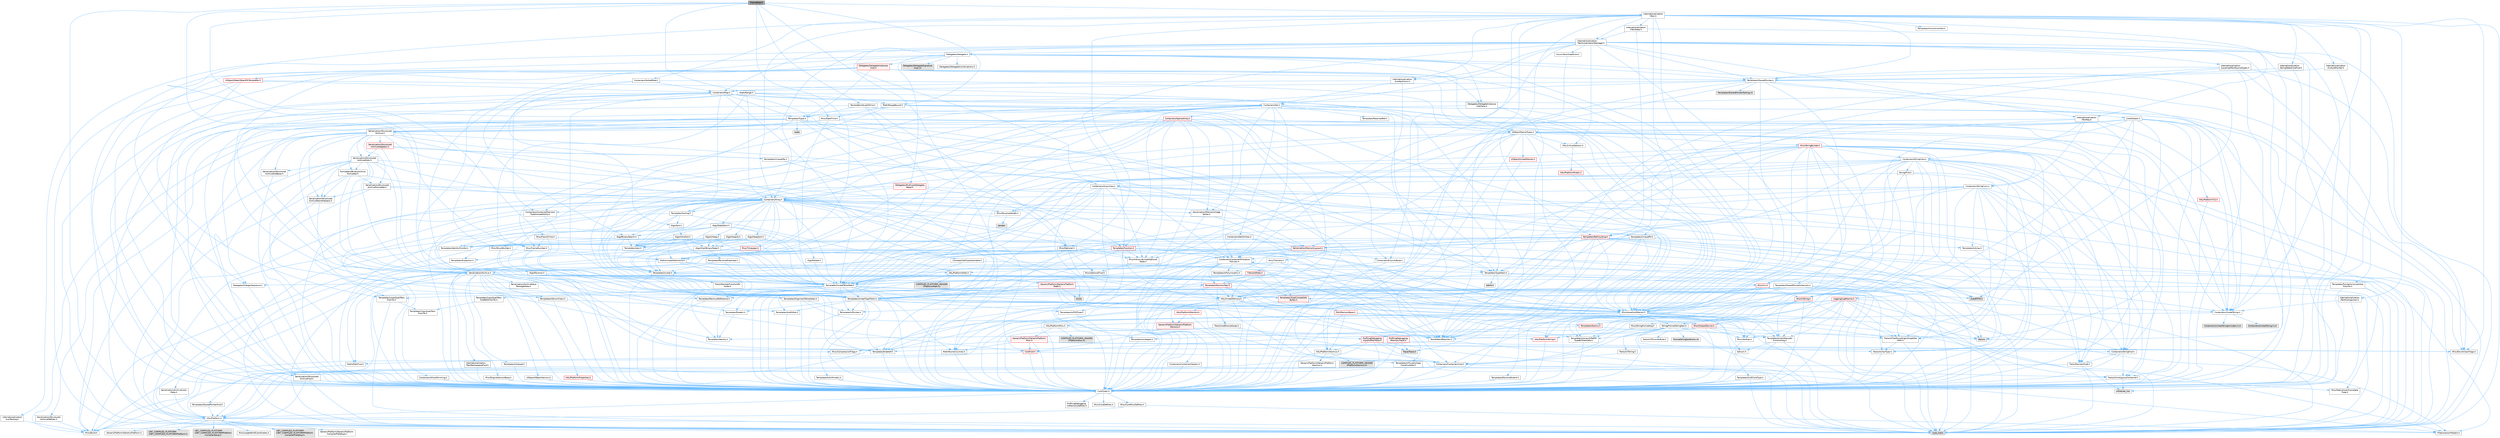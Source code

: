 digraph "FrameRate.h"
{
 // INTERACTIVE_SVG=YES
 // LATEX_PDF_SIZE
  bgcolor="transparent";
  edge [fontname=Helvetica,fontsize=10,labelfontname=Helvetica,labelfontsize=10];
  node [fontname=Helvetica,fontsize=10,shape=box,height=0.2,width=0.4];
  Node1 [id="Node000001",label="FrameRate.h",height=0.2,width=0.4,color="gray40", fillcolor="grey60", style="filled", fontcolor="black",tooltip=" "];
  Node1 -> Node2 [id="edge1_Node000001_Node000002",color="steelblue1",style="solid",tooltip=" "];
  Node2 [id="Node000002",label="HAL/Platform.h",height=0.2,width=0.4,color="grey40", fillcolor="white", style="filled",URL="$d9/dd0/Platform_8h.html",tooltip=" "];
  Node2 -> Node3 [id="edge2_Node000002_Node000003",color="steelblue1",style="solid",tooltip=" "];
  Node3 [id="Node000003",label="Misc/Build.h",height=0.2,width=0.4,color="grey40", fillcolor="white", style="filled",URL="$d3/dbb/Build_8h.html",tooltip=" "];
  Node2 -> Node4 [id="edge3_Node000002_Node000004",color="steelblue1",style="solid",tooltip=" "];
  Node4 [id="Node000004",label="Misc/LargeWorldCoordinates.h",height=0.2,width=0.4,color="grey40", fillcolor="white", style="filled",URL="$d2/dcb/LargeWorldCoordinates_8h.html",tooltip=" "];
  Node2 -> Node5 [id="edge4_Node000002_Node000005",color="steelblue1",style="solid",tooltip=" "];
  Node5 [id="Node000005",label="type_traits",height=0.2,width=0.4,color="grey60", fillcolor="#E0E0E0", style="filled",tooltip=" "];
  Node2 -> Node6 [id="edge5_Node000002_Node000006",color="steelblue1",style="solid",tooltip=" "];
  Node6 [id="Node000006",label="PreprocessorHelpers.h",height=0.2,width=0.4,color="grey40", fillcolor="white", style="filled",URL="$db/ddb/PreprocessorHelpers_8h.html",tooltip=" "];
  Node2 -> Node7 [id="edge6_Node000002_Node000007",color="steelblue1",style="solid",tooltip=" "];
  Node7 [id="Node000007",label="UBT_COMPILED_PLATFORM\l/UBT_COMPILED_PLATFORMPlatform\lCompilerPreSetup.h",height=0.2,width=0.4,color="grey60", fillcolor="#E0E0E0", style="filled",tooltip=" "];
  Node2 -> Node8 [id="edge7_Node000002_Node000008",color="steelblue1",style="solid",tooltip=" "];
  Node8 [id="Node000008",label="GenericPlatform/GenericPlatform\lCompilerPreSetup.h",height=0.2,width=0.4,color="grey40", fillcolor="white", style="filled",URL="$d9/dc8/GenericPlatformCompilerPreSetup_8h.html",tooltip=" "];
  Node2 -> Node9 [id="edge8_Node000002_Node000009",color="steelblue1",style="solid",tooltip=" "];
  Node9 [id="Node000009",label="GenericPlatform/GenericPlatform.h",height=0.2,width=0.4,color="grey40", fillcolor="white", style="filled",URL="$d6/d84/GenericPlatform_8h.html",tooltip=" "];
  Node2 -> Node10 [id="edge9_Node000002_Node000010",color="steelblue1",style="solid",tooltip=" "];
  Node10 [id="Node000010",label="UBT_COMPILED_PLATFORM\l/UBT_COMPILED_PLATFORMPlatform.h",height=0.2,width=0.4,color="grey60", fillcolor="#E0E0E0", style="filled",tooltip=" "];
  Node2 -> Node11 [id="edge10_Node000002_Node000011",color="steelblue1",style="solid",tooltip=" "];
  Node11 [id="Node000011",label="UBT_COMPILED_PLATFORM\l/UBT_COMPILED_PLATFORMPlatform\lCompilerSetup.h",height=0.2,width=0.4,color="grey60", fillcolor="#E0E0E0", style="filled",tooltip=" "];
  Node1 -> Node12 [id="edge11_Node000001_Node000012",color="steelblue1",style="solid",tooltip=" "];
  Node12 [id="Node000012",label="Internationalization\l/Text.h",height=0.2,width=0.4,color="grey40", fillcolor="white", style="filled",URL="$d6/d35/Text_8h.html",tooltip=" "];
  Node12 -> Node13 [id="edge12_Node000012_Node000013",color="steelblue1",style="solid",tooltip=" "];
  Node13 [id="Node000013",label="CoreTypes.h",height=0.2,width=0.4,color="grey40", fillcolor="white", style="filled",URL="$dc/dec/CoreTypes_8h.html",tooltip=" "];
  Node13 -> Node2 [id="edge13_Node000013_Node000002",color="steelblue1",style="solid",tooltip=" "];
  Node13 -> Node14 [id="edge14_Node000013_Node000014",color="steelblue1",style="solid",tooltip=" "];
  Node14 [id="Node000014",label="ProfilingDebugging\l/UMemoryDefines.h",height=0.2,width=0.4,color="grey40", fillcolor="white", style="filled",URL="$d2/da2/UMemoryDefines_8h.html",tooltip=" "];
  Node13 -> Node15 [id="edge15_Node000013_Node000015",color="steelblue1",style="solid",tooltip=" "];
  Node15 [id="Node000015",label="Misc/CoreMiscDefines.h",height=0.2,width=0.4,color="grey40", fillcolor="white", style="filled",URL="$da/d38/CoreMiscDefines_8h.html",tooltip=" "];
  Node15 -> Node2 [id="edge16_Node000015_Node000002",color="steelblue1",style="solid",tooltip=" "];
  Node15 -> Node6 [id="edge17_Node000015_Node000006",color="steelblue1",style="solid",tooltip=" "];
  Node13 -> Node16 [id="edge18_Node000013_Node000016",color="steelblue1",style="solid",tooltip=" "];
  Node16 [id="Node000016",label="Misc/CoreDefines.h",height=0.2,width=0.4,color="grey40", fillcolor="white", style="filled",URL="$d3/dd2/CoreDefines_8h.html",tooltip=" "];
  Node12 -> Node17 [id="edge19_Node000012_Node000017",color="steelblue1",style="solid",tooltip=" "];
  Node17 [id="Node000017",label="HAL/PlatformAtomics.h",height=0.2,width=0.4,color="grey40", fillcolor="white", style="filled",URL="$d3/d36/PlatformAtomics_8h.html",tooltip=" "];
  Node17 -> Node13 [id="edge20_Node000017_Node000013",color="steelblue1",style="solid",tooltip=" "];
  Node17 -> Node18 [id="edge21_Node000017_Node000018",color="steelblue1",style="solid",tooltip=" "];
  Node18 [id="Node000018",label="GenericPlatform/GenericPlatform\lAtomics.h",height=0.2,width=0.4,color="grey40", fillcolor="white", style="filled",URL="$da/d72/GenericPlatformAtomics_8h.html",tooltip=" "];
  Node18 -> Node13 [id="edge22_Node000018_Node000013",color="steelblue1",style="solid",tooltip=" "];
  Node17 -> Node19 [id="edge23_Node000017_Node000019",color="steelblue1",style="solid",tooltip=" "];
  Node19 [id="Node000019",label="COMPILED_PLATFORM_HEADER\l(PlatformAtomics.h)",height=0.2,width=0.4,color="grey60", fillcolor="#E0E0E0", style="filled",tooltip=" "];
  Node12 -> Node20 [id="edge24_Node000012_Node000020",color="steelblue1",style="solid",tooltip=" "];
  Node20 [id="Node000020",label="Misc/AssertionMacros.h",height=0.2,width=0.4,color="grey40", fillcolor="white", style="filled",URL="$d0/dfa/AssertionMacros_8h.html",tooltip=" "];
  Node20 -> Node13 [id="edge25_Node000020_Node000013",color="steelblue1",style="solid",tooltip=" "];
  Node20 -> Node2 [id="edge26_Node000020_Node000002",color="steelblue1",style="solid",tooltip=" "];
  Node20 -> Node21 [id="edge27_Node000020_Node000021",color="steelblue1",style="solid",tooltip=" "];
  Node21 [id="Node000021",label="HAL/PlatformMisc.h",height=0.2,width=0.4,color="grey40", fillcolor="white", style="filled",URL="$d0/df5/PlatformMisc_8h.html",tooltip=" "];
  Node21 -> Node13 [id="edge28_Node000021_Node000013",color="steelblue1",style="solid",tooltip=" "];
  Node21 -> Node22 [id="edge29_Node000021_Node000022",color="steelblue1",style="solid",tooltip=" "];
  Node22 [id="Node000022",label="GenericPlatform/GenericPlatform\lMisc.h",height=0.2,width=0.4,color="red", fillcolor="#FFF0F0", style="filled",URL="$db/d9a/GenericPlatformMisc_8h.html",tooltip=" "];
  Node22 -> Node23 [id="edge30_Node000022_Node000023",color="steelblue1",style="solid",tooltip=" "];
  Node23 [id="Node000023",label="Containers/StringFwd.h",height=0.2,width=0.4,color="grey40", fillcolor="white", style="filled",URL="$df/d37/StringFwd_8h.html",tooltip=" "];
  Node23 -> Node13 [id="edge31_Node000023_Node000013",color="steelblue1",style="solid",tooltip=" "];
  Node23 -> Node24 [id="edge32_Node000023_Node000024",color="steelblue1",style="solid",tooltip=" "];
  Node24 [id="Node000024",label="Traits/ElementType.h",height=0.2,width=0.4,color="grey40", fillcolor="white", style="filled",URL="$d5/d4f/ElementType_8h.html",tooltip=" "];
  Node24 -> Node2 [id="edge33_Node000024_Node000002",color="steelblue1",style="solid",tooltip=" "];
  Node24 -> Node25 [id="edge34_Node000024_Node000025",color="steelblue1",style="solid",tooltip=" "];
  Node25 [id="Node000025",label="initializer_list",height=0.2,width=0.4,color="grey60", fillcolor="#E0E0E0", style="filled",tooltip=" "];
  Node24 -> Node5 [id="edge35_Node000024_Node000005",color="steelblue1",style="solid",tooltip=" "];
  Node23 -> Node26 [id="edge36_Node000023_Node000026",color="steelblue1",style="solid",tooltip=" "];
  Node26 [id="Node000026",label="Traits/IsContiguousContainer.h",height=0.2,width=0.4,color="grey40", fillcolor="white", style="filled",URL="$d5/d3c/IsContiguousContainer_8h.html",tooltip=" "];
  Node26 -> Node13 [id="edge37_Node000026_Node000013",color="steelblue1",style="solid",tooltip=" "];
  Node26 -> Node27 [id="edge38_Node000026_Node000027",color="steelblue1",style="solid",tooltip=" "];
  Node27 [id="Node000027",label="Misc/StaticAssertComplete\lType.h",height=0.2,width=0.4,color="grey40", fillcolor="white", style="filled",URL="$d5/d4e/StaticAssertCompleteType_8h.html",tooltip=" "];
  Node26 -> Node25 [id="edge39_Node000026_Node000025",color="steelblue1",style="solid",tooltip=" "];
  Node22 -> Node28 [id="edge40_Node000022_Node000028",color="steelblue1",style="solid",tooltip=" "];
  Node28 [id="Node000028",label="CoreFwd.h",height=0.2,width=0.4,color="red", fillcolor="#FFF0F0", style="filled",URL="$d1/d1e/CoreFwd_8h.html",tooltip=" "];
  Node28 -> Node13 [id="edge41_Node000028_Node000013",color="steelblue1",style="solid",tooltip=" "];
  Node28 -> Node29 [id="edge42_Node000028_Node000029",color="steelblue1",style="solid",tooltip=" "];
  Node29 [id="Node000029",label="Containers/ContainersFwd.h",height=0.2,width=0.4,color="grey40", fillcolor="white", style="filled",URL="$d4/d0a/ContainersFwd_8h.html",tooltip=" "];
  Node29 -> Node2 [id="edge43_Node000029_Node000002",color="steelblue1",style="solid",tooltip=" "];
  Node29 -> Node13 [id="edge44_Node000029_Node000013",color="steelblue1",style="solid",tooltip=" "];
  Node29 -> Node26 [id="edge45_Node000029_Node000026",color="steelblue1",style="solid",tooltip=" "];
  Node28 -> Node30 [id="edge46_Node000028_Node000030",color="steelblue1",style="solid",tooltip=" "];
  Node30 [id="Node000030",label="Math/MathFwd.h",height=0.2,width=0.4,color="grey40", fillcolor="white", style="filled",URL="$d2/d10/MathFwd_8h.html",tooltip=" "];
  Node30 -> Node2 [id="edge47_Node000030_Node000002",color="steelblue1",style="solid",tooltip=" "];
  Node22 -> Node13 [id="edge48_Node000022_Node000013",color="steelblue1",style="solid",tooltip=" "];
  Node22 -> Node43 [id="edge49_Node000022_Node000043",color="steelblue1",style="solid",tooltip=" "];
  Node43 [id="Node000043",label="Math/NumericLimits.h",height=0.2,width=0.4,color="grey40", fillcolor="white", style="filled",URL="$df/d1b/NumericLimits_8h.html",tooltip=" "];
  Node43 -> Node13 [id="edge50_Node000043_Node000013",color="steelblue1",style="solid",tooltip=" "];
  Node22 -> Node44 [id="edge51_Node000022_Node000044",color="steelblue1",style="solid",tooltip=" "];
  Node44 [id="Node000044",label="Misc/CompressionFlags.h",height=0.2,width=0.4,color="grey40", fillcolor="white", style="filled",URL="$d9/d76/CompressionFlags_8h.html",tooltip=" "];
  Node22 -> Node45 [id="edge52_Node000022_Node000045",color="steelblue1",style="solid",tooltip=" "];
  Node45 [id="Node000045",label="Misc/EnumClassFlags.h",height=0.2,width=0.4,color="grey40", fillcolor="white", style="filled",URL="$d8/de7/EnumClassFlags_8h.html",tooltip=" "];
  Node21 -> Node48 [id="edge53_Node000021_Node000048",color="steelblue1",style="solid",tooltip=" "];
  Node48 [id="Node000048",label="COMPILED_PLATFORM_HEADER\l(PlatformMisc.h)",height=0.2,width=0.4,color="grey60", fillcolor="#E0E0E0", style="filled",tooltip=" "];
  Node21 -> Node49 [id="edge54_Node000021_Node000049",color="steelblue1",style="solid",tooltip=" "];
  Node49 [id="Node000049",label="ProfilingDebugging\l/CpuProfilerTrace.h",height=0.2,width=0.4,color="red", fillcolor="#FFF0F0", style="filled",URL="$da/dcb/CpuProfilerTrace_8h.html",tooltip=" "];
  Node49 -> Node13 [id="edge55_Node000049_Node000013",color="steelblue1",style="solid",tooltip=" "];
  Node49 -> Node29 [id="edge56_Node000049_Node000029",color="steelblue1",style="solid",tooltip=" "];
  Node49 -> Node17 [id="edge57_Node000049_Node000017",color="steelblue1",style="solid",tooltip=" "];
  Node49 -> Node6 [id="edge58_Node000049_Node000006",color="steelblue1",style="solid",tooltip=" "];
  Node49 -> Node3 [id="edge59_Node000049_Node000003",color="steelblue1",style="solid",tooltip=" "];
  Node49 -> Node53 [id="edge60_Node000049_Node000053",color="steelblue1",style="solid",tooltip=" "];
  Node53 [id="Node000053",label="Trace/Trace.h",height=0.2,width=0.4,color="grey60", fillcolor="#E0E0E0", style="filled",tooltip=" "];
  Node20 -> Node6 [id="edge61_Node000020_Node000006",color="steelblue1",style="solid",tooltip=" "];
  Node20 -> Node54 [id="edge62_Node000020_Node000054",color="steelblue1",style="solid",tooltip=" "];
  Node54 [id="Node000054",label="Templates/EnableIf.h",height=0.2,width=0.4,color="grey40", fillcolor="white", style="filled",URL="$d7/d60/EnableIf_8h.html",tooltip=" "];
  Node54 -> Node13 [id="edge63_Node000054_Node000013",color="steelblue1",style="solid",tooltip=" "];
  Node20 -> Node55 [id="edge64_Node000020_Node000055",color="steelblue1",style="solid",tooltip=" "];
  Node55 [id="Node000055",label="Templates/IsArrayOrRefOf\lTypeByPredicate.h",height=0.2,width=0.4,color="grey40", fillcolor="white", style="filled",URL="$d6/da1/IsArrayOrRefOfTypeByPredicate_8h.html",tooltip=" "];
  Node55 -> Node13 [id="edge65_Node000055_Node000013",color="steelblue1",style="solid",tooltip=" "];
  Node20 -> Node56 [id="edge66_Node000020_Node000056",color="steelblue1",style="solid",tooltip=" "];
  Node56 [id="Node000056",label="Templates/IsValidVariadic\lFunctionArg.h",height=0.2,width=0.4,color="grey40", fillcolor="white", style="filled",URL="$d0/dc8/IsValidVariadicFunctionArg_8h.html",tooltip=" "];
  Node56 -> Node13 [id="edge67_Node000056_Node000013",color="steelblue1",style="solid",tooltip=" "];
  Node56 -> Node57 [id="edge68_Node000056_Node000057",color="steelblue1",style="solid",tooltip=" "];
  Node57 [id="Node000057",label="IsEnum.h",height=0.2,width=0.4,color="grey40", fillcolor="white", style="filled",URL="$d4/de5/IsEnum_8h.html",tooltip=" "];
  Node56 -> Node5 [id="edge69_Node000056_Node000005",color="steelblue1",style="solid",tooltip=" "];
  Node20 -> Node58 [id="edge70_Node000020_Node000058",color="steelblue1",style="solid",tooltip=" "];
  Node58 [id="Node000058",label="Traits/IsCharEncodingCompatible\lWith.h",height=0.2,width=0.4,color="grey40", fillcolor="white", style="filled",URL="$df/dd1/IsCharEncodingCompatibleWith_8h.html",tooltip=" "];
  Node58 -> Node5 [id="edge71_Node000058_Node000005",color="steelblue1",style="solid",tooltip=" "];
  Node58 -> Node59 [id="edge72_Node000058_Node000059",color="steelblue1",style="solid",tooltip=" "];
  Node59 [id="Node000059",label="Traits/IsCharType.h",height=0.2,width=0.4,color="grey40", fillcolor="white", style="filled",URL="$db/d51/IsCharType_8h.html",tooltip=" "];
  Node59 -> Node13 [id="edge73_Node000059_Node000013",color="steelblue1",style="solid",tooltip=" "];
  Node20 -> Node60 [id="edge74_Node000020_Node000060",color="steelblue1",style="solid",tooltip=" "];
  Node60 [id="Node000060",label="Misc/VarArgs.h",height=0.2,width=0.4,color="grey40", fillcolor="white", style="filled",URL="$d5/d6f/VarArgs_8h.html",tooltip=" "];
  Node60 -> Node13 [id="edge75_Node000060_Node000013",color="steelblue1",style="solid",tooltip=" "];
  Node20 -> Node61 [id="edge76_Node000020_Node000061",color="steelblue1",style="solid",tooltip=" "];
  Node61 [id="Node000061",label="String/FormatStringSan.h",height=0.2,width=0.4,color="grey40", fillcolor="white", style="filled",URL="$d3/d8b/FormatStringSan_8h.html",tooltip=" "];
  Node61 -> Node5 [id="edge77_Node000061_Node000005",color="steelblue1",style="solid",tooltip=" "];
  Node61 -> Node13 [id="edge78_Node000061_Node000013",color="steelblue1",style="solid",tooltip=" "];
  Node61 -> Node62 [id="edge79_Node000061_Node000062",color="steelblue1",style="solid",tooltip=" "];
  Node62 [id="Node000062",label="Templates/Requires.h",height=0.2,width=0.4,color="grey40", fillcolor="white", style="filled",URL="$dc/d96/Requires_8h.html",tooltip=" "];
  Node62 -> Node54 [id="edge80_Node000062_Node000054",color="steelblue1",style="solid",tooltip=" "];
  Node62 -> Node5 [id="edge81_Node000062_Node000005",color="steelblue1",style="solid",tooltip=" "];
  Node61 -> Node63 [id="edge82_Node000061_Node000063",color="steelblue1",style="solid",tooltip=" "];
  Node63 [id="Node000063",label="Templates/Identity.h",height=0.2,width=0.4,color="grey40", fillcolor="white", style="filled",URL="$d0/dd5/Identity_8h.html",tooltip=" "];
  Node61 -> Node56 [id="edge83_Node000061_Node000056",color="steelblue1",style="solid",tooltip=" "];
  Node61 -> Node59 [id="edge84_Node000061_Node000059",color="steelblue1",style="solid",tooltip=" "];
  Node61 -> Node64 [id="edge85_Node000061_Node000064",color="steelblue1",style="solid",tooltip=" "];
  Node64 [id="Node000064",label="Traits/IsTEnumAsByte.h",height=0.2,width=0.4,color="grey40", fillcolor="white", style="filled",URL="$d1/de6/IsTEnumAsByte_8h.html",tooltip=" "];
  Node61 -> Node65 [id="edge86_Node000061_Node000065",color="steelblue1",style="solid",tooltip=" "];
  Node65 [id="Node000065",label="Traits/IsTString.h",height=0.2,width=0.4,color="grey40", fillcolor="white", style="filled",URL="$d0/df8/IsTString_8h.html",tooltip=" "];
  Node65 -> Node29 [id="edge87_Node000065_Node000029",color="steelblue1",style="solid",tooltip=" "];
  Node61 -> Node29 [id="edge88_Node000061_Node000029",color="steelblue1",style="solid",tooltip=" "];
  Node61 -> Node66 [id="edge89_Node000061_Node000066",color="steelblue1",style="solid",tooltip=" "];
  Node66 [id="Node000066",label="FormatStringSanErrors.inl",height=0.2,width=0.4,color="grey60", fillcolor="#E0E0E0", style="filled",tooltip=" "];
  Node20 -> Node67 [id="edge90_Node000020_Node000067",color="steelblue1",style="solid",tooltip=" "];
  Node67 [id="Node000067",label="atomic",height=0.2,width=0.4,color="grey60", fillcolor="#E0E0E0", style="filled",tooltip=" "];
  Node12 -> Node45 [id="edge91_Node000012_Node000045",color="steelblue1",style="solid",tooltip=" "];
  Node12 -> Node68 [id="edge92_Node000012_Node000068",color="steelblue1",style="solid",tooltip=" "];
  Node68 [id="Node000068",label="Templates/UnrealTypeTraits.h",height=0.2,width=0.4,color="grey40", fillcolor="white", style="filled",URL="$d2/d2d/UnrealTypeTraits_8h.html",tooltip=" "];
  Node68 -> Node13 [id="edge93_Node000068_Node000013",color="steelblue1",style="solid",tooltip=" "];
  Node68 -> Node69 [id="edge94_Node000068_Node000069",color="steelblue1",style="solid",tooltip=" "];
  Node69 [id="Node000069",label="Templates/IsPointer.h",height=0.2,width=0.4,color="grey40", fillcolor="white", style="filled",URL="$d7/d05/IsPointer_8h.html",tooltip=" "];
  Node69 -> Node13 [id="edge95_Node000069_Node000013",color="steelblue1",style="solid",tooltip=" "];
  Node68 -> Node20 [id="edge96_Node000068_Node000020",color="steelblue1",style="solid",tooltip=" "];
  Node68 -> Node70 [id="edge97_Node000068_Node000070",color="steelblue1",style="solid",tooltip=" "];
  Node70 [id="Node000070",label="Templates/AndOrNot.h",height=0.2,width=0.4,color="grey40", fillcolor="white", style="filled",URL="$db/d0a/AndOrNot_8h.html",tooltip=" "];
  Node70 -> Node13 [id="edge98_Node000070_Node000013",color="steelblue1",style="solid",tooltip=" "];
  Node68 -> Node54 [id="edge99_Node000068_Node000054",color="steelblue1",style="solid",tooltip=" "];
  Node68 -> Node71 [id="edge100_Node000068_Node000071",color="steelblue1",style="solid",tooltip=" "];
  Node71 [id="Node000071",label="Templates/IsArithmetic.h",height=0.2,width=0.4,color="grey40", fillcolor="white", style="filled",URL="$d2/d5d/IsArithmetic_8h.html",tooltip=" "];
  Node71 -> Node13 [id="edge101_Node000071_Node000013",color="steelblue1",style="solid",tooltip=" "];
  Node68 -> Node57 [id="edge102_Node000068_Node000057",color="steelblue1",style="solid",tooltip=" "];
  Node68 -> Node72 [id="edge103_Node000068_Node000072",color="steelblue1",style="solid",tooltip=" "];
  Node72 [id="Node000072",label="Templates/Models.h",height=0.2,width=0.4,color="grey40", fillcolor="white", style="filled",URL="$d3/d0c/Models_8h.html",tooltip=" "];
  Node72 -> Node63 [id="edge104_Node000072_Node000063",color="steelblue1",style="solid",tooltip=" "];
  Node68 -> Node73 [id="edge105_Node000068_Node000073",color="steelblue1",style="solid",tooltip=" "];
  Node73 [id="Node000073",label="Templates/IsPODType.h",height=0.2,width=0.4,color="grey40", fillcolor="white", style="filled",URL="$d7/db1/IsPODType_8h.html",tooltip=" "];
  Node73 -> Node13 [id="edge106_Node000073_Node000013",color="steelblue1",style="solid",tooltip=" "];
  Node68 -> Node74 [id="edge107_Node000068_Node000074",color="steelblue1",style="solid",tooltip=" "];
  Node74 [id="Node000074",label="Templates/IsUECoreType.h",height=0.2,width=0.4,color="grey40", fillcolor="white", style="filled",URL="$d1/db8/IsUECoreType_8h.html",tooltip=" "];
  Node74 -> Node13 [id="edge108_Node000074_Node000013",color="steelblue1",style="solid",tooltip=" "];
  Node74 -> Node5 [id="edge109_Node000074_Node000005",color="steelblue1",style="solid",tooltip=" "];
  Node68 -> Node75 [id="edge110_Node000068_Node000075",color="steelblue1",style="solid",tooltip=" "];
  Node75 [id="Node000075",label="Templates/IsTriviallyCopy\lConstructible.h",height=0.2,width=0.4,color="grey40", fillcolor="white", style="filled",URL="$d3/d78/IsTriviallyCopyConstructible_8h.html",tooltip=" "];
  Node75 -> Node13 [id="edge111_Node000075_Node000013",color="steelblue1",style="solid",tooltip=" "];
  Node75 -> Node5 [id="edge112_Node000075_Node000005",color="steelblue1",style="solid",tooltip=" "];
  Node12 -> Node76 [id="edge113_Node000012_Node000076",color="steelblue1",style="solid",tooltip=" "];
  Node76 [id="Node000076",label="Containers/Array.h",height=0.2,width=0.4,color="grey40", fillcolor="white", style="filled",URL="$df/dd0/Array_8h.html",tooltip=" "];
  Node76 -> Node13 [id="edge114_Node000076_Node000013",color="steelblue1",style="solid",tooltip=" "];
  Node76 -> Node20 [id="edge115_Node000076_Node000020",color="steelblue1",style="solid",tooltip=" "];
  Node76 -> Node77 [id="edge116_Node000076_Node000077",color="steelblue1",style="solid",tooltip=" "];
  Node77 [id="Node000077",label="Misc/IntrusiveUnsetOptional\lState.h",height=0.2,width=0.4,color="grey40", fillcolor="white", style="filled",URL="$d2/d0a/IntrusiveUnsetOptionalState_8h.html",tooltip=" "];
  Node77 -> Node78 [id="edge117_Node000077_Node000078",color="steelblue1",style="solid",tooltip=" "];
  Node78 [id="Node000078",label="Misc/OptionalFwd.h",height=0.2,width=0.4,color="grey40", fillcolor="white", style="filled",URL="$dc/d50/OptionalFwd_8h.html",tooltip=" "];
  Node76 -> Node79 [id="edge118_Node000076_Node000079",color="steelblue1",style="solid",tooltip=" "];
  Node79 [id="Node000079",label="Misc/ReverseIterate.h",height=0.2,width=0.4,color="grey40", fillcolor="white", style="filled",URL="$db/de3/ReverseIterate_8h.html",tooltip=" "];
  Node79 -> Node2 [id="edge119_Node000079_Node000002",color="steelblue1",style="solid",tooltip=" "];
  Node79 -> Node80 [id="edge120_Node000079_Node000080",color="steelblue1",style="solid",tooltip=" "];
  Node80 [id="Node000080",label="iterator",height=0.2,width=0.4,color="grey60", fillcolor="#E0E0E0", style="filled",tooltip=" "];
  Node76 -> Node81 [id="edge121_Node000076_Node000081",color="steelblue1",style="solid",tooltip=" "];
  Node81 [id="Node000081",label="HAL/UnrealMemory.h",height=0.2,width=0.4,color="grey40", fillcolor="white", style="filled",URL="$d9/d96/UnrealMemory_8h.html",tooltip=" "];
  Node81 -> Node13 [id="edge122_Node000081_Node000013",color="steelblue1",style="solid",tooltip=" "];
  Node81 -> Node82 [id="edge123_Node000081_Node000082",color="steelblue1",style="solid",tooltip=" "];
  Node82 [id="Node000082",label="GenericPlatform/GenericPlatform\lMemory.h",height=0.2,width=0.4,color="red", fillcolor="#FFF0F0", style="filled",URL="$dd/d22/GenericPlatformMemory_8h.html",tooltip=" "];
  Node82 -> Node28 [id="edge124_Node000082_Node000028",color="steelblue1",style="solid",tooltip=" "];
  Node82 -> Node13 [id="edge125_Node000082_Node000013",color="steelblue1",style="solid",tooltip=" "];
  Node82 -> Node83 [id="edge126_Node000082_Node000083",color="steelblue1",style="solid",tooltip=" "];
  Node83 [id="Node000083",label="HAL/PlatformString.h",height=0.2,width=0.4,color="red", fillcolor="#FFF0F0", style="filled",URL="$db/db5/PlatformString_8h.html",tooltip=" "];
  Node83 -> Node13 [id="edge127_Node000083_Node000013",color="steelblue1",style="solid",tooltip=" "];
  Node81 -> Node85 [id="edge128_Node000081_Node000085",color="steelblue1",style="solid",tooltip=" "];
  Node85 [id="Node000085",label="HAL/MemoryBase.h",height=0.2,width=0.4,color="red", fillcolor="#FFF0F0", style="filled",URL="$d6/d9f/MemoryBase_8h.html",tooltip=" "];
  Node85 -> Node13 [id="edge129_Node000085_Node000013",color="steelblue1",style="solid",tooltip=" "];
  Node85 -> Node17 [id="edge130_Node000085_Node000017",color="steelblue1",style="solid",tooltip=" "];
  Node85 -> Node87 [id="edge131_Node000085_Node000087",color="steelblue1",style="solid",tooltip=" "];
  Node87 [id="Node000087",label="Misc/OutputDevice.h",height=0.2,width=0.4,color="red", fillcolor="#FFF0F0", style="filled",URL="$d7/d32/OutputDevice_8h.html",tooltip=" "];
  Node87 -> Node28 [id="edge132_Node000087_Node000028",color="steelblue1",style="solid",tooltip=" "];
  Node87 -> Node13 [id="edge133_Node000087_Node000013",color="steelblue1",style="solid",tooltip=" "];
  Node87 -> Node60 [id="edge134_Node000087_Node000060",color="steelblue1",style="solid",tooltip=" "];
  Node87 -> Node55 [id="edge135_Node000087_Node000055",color="steelblue1",style="solid",tooltip=" "];
  Node87 -> Node56 [id="edge136_Node000087_Node000056",color="steelblue1",style="solid",tooltip=" "];
  Node87 -> Node58 [id="edge137_Node000087_Node000058",color="steelblue1",style="solid",tooltip=" "];
  Node85 -> Node89 [id="edge138_Node000085_Node000089",color="steelblue1",style="solid",tooltip=" "];
  Node89 [id="Node000089",label="Templates/Atomic.h",height=0.2,width=0.4,color="red", fillcolor="#FFF0F0", style="filled",URL="$d3/d91/Atomic_8h.html",tooltip=" "];
  Node89 -> Node92 [id="edge139_Node000089_Node000092",color="steelblue1",style="solid",tooltip=" "];
  Node92 [id="Node000092",label="Templates/IsIntegral.h",height=0.2,width=0.4,color="grey40", fillcolor="white", style="filled",URL="$da/d64/IsIntegral_8h.html",tooltip=" "];
  Node92 -> Node13 [id="edge140_Node000092_Node000013",color="steelblue1",style="solid",tooltip=" "];
  Node89 -> Node67 [id="edge141_Node000089_Node000067",color="steelblue1",style="solid",tooltip=" "];
  Node81 -> Node96 [id="edge142_Node000081_Node000096",color="steelblue1",style="solid",tooltip=" "];
  Node96 [id="Node000096",label="HAL/PlatformMemory.h",height=0.2,width=0.4,color="red", fillcolor="#FFF0F0", style="filled",URL="$de/d68/PlatformMemory_8h.html",tooltip=" "];
  Node96 -> Node13 [id="edge143_Node000096_Node000013",color="steelblue1",style="solid",tooltip=" "];
  Node96 -> Node82 [id="edge144_Node000096_Node000082",color="steelblue1",style="solid",tooltip=" "];
  Node81 -> Node98 [id="edge145_Node000081_Node000098",color="steelblue1",style="solid",tooltip=" "];
  Node98 [id="Node000098",label="ProfilingDebugging\l/MemoryTrace.h",height=0.2,width=0.4,color="red", fillcolor="#FFF0F0", style="filled",URL="$da/dd7/MemoryTrace_8h.html",tooltip=" "];
  Node98 -> Node2 [id="edge146_Node000098_Node000002",color="steelblue1",style="solid",tooltip=" "];
  Node98 -> Node45 [id="edge147_Node000098_Node000045",color="steelblue1",style="solid",tooltip=" "];
  Node98 -> Node53 [id="edge148_Node000098_Node000053",color="steelblue1",style="solid",tooltip=" "];
  Node81 -> Node69 [id="edge149_Node000081_Node000069",color="steelblue1",style="solid",tooltip=" "];
  Node76 -> Node68 [id="edge150_Node000076_Node000068",color="steelblue1",style="solid",tooltip=" "];
  Node76 -> Node99 [id="edge151_Node000076_Node000099",color="steelblue1",style="solid",tooltip=" "];
  Node99 [id="Node000099",label="Templates/UnrealTemplate.h",height=0.2,width=0.4,color="grey40", fillcolor="white", style="filled",URL="$d4/d24/UnrealTemplate_8h.html",tooltip=" "];
  Node99 -> Node13 [id="edge152_Node000099_Node000013",color="steelblue1",style="solid",tooltip=" "];
  Node99 -> Node69 [id="edge153_Node000099_Node000069",color="steelblue1",style="solid",tooltip=" "];
  Node99 -> Node81 [id="edge154_Node000099_Node000081",color="steelblue1",style="solid",tooltip=" "];
  Node99 -> Node100 [id="edge155_Node000099_Node000100",color="steelblue1",style="solid",tooltip=" "];
  Node100 [id="Node000100",label="Templates/CopyQualifiers\lAndRefsFromTo.h",height=0.2,width=0.4,color="grey40", fillcolor="white", style="filled",URL="$d3/db3/CopyQualifiersAndRefsFromTo_8h.html",tooltip=" "];
  Node100 -> Node101 [id="edge156_Node000100_Node000101",color="steelblue1",style="solid",tooltip=" "];
  Node101 [id="Node000101",label="Templates/CopyQualifiers\lFromTo.h",height=0.2,width=0.4,color="grey40", fillcolor="white", style="filled",URL="$d5/db4/CopyQualifiersFromTo_8h.html",tooltip=" "];
  Node99 -> Node68 [id="edge157_Node000099_Node000068",color="steelblue1",style="solid",tooltip=" "];
  Node99 -> Node102 [id="edge158_Node000099_Node000102",color="steelblue1",style="solid",tooltip=" "];
  Node102 [id="Node000102",label="Templates/RemoveReference.h",height=0.2,width=0.4,color="grey40", fillcolor="white", style="filled",URL="$da/dbe/RemoveReference_8h.html",tooltip=" "];
  Node102 -> Node13 [id="edge159_Node000102_Node000013",color="steelblue1",style="solid",tooltip=" "];
  Node99 -> Node62 [id="edge160_Node000099_Node000062",color="steelblue1",style="solid",tooltip=" "];
  Node99 -> Node103 [id="edge161_Node000099_Node000103",color="steelblue1",style="solid",tooltip=" "];
  Node103 [id="Node000103",label="Templates/TypeCompatible\lBytes.h",height=0.2,width=0.4,color="red", fillcolor="#FFF0F0", style="filled",URL="$df/d0a/TypeCompatibleBytes_8h.html",tooltip=" "];
  Node103 -> Node13 [id="edge162_Node000103_Node000013",color="steelblue1",style="solid",tooltip=" "];
  Node103 -> Node5 [id="edge163_Node000103_Node000005",color="steelblue1",style="solid",tooltip=" "];
  Node99 -> Node63 [id="edge164_Node000099_Node000063",color="steelblue1",style="solid",tooltip=" "];
  Node99 -> Node26 [id="edge165_Node000099_Node000026",color="steelblue1",style="solid",tooltip=" "];
  Node99 -> Node104 [id="edge166_Node000099_Node000104",color="steelblue1",style="solid",tooltip=" "];
  Node104 [id="Node000104",label="Traits/UseBitwiseSwap.h",height=0.2,width=0.4,color="grey40", fillcolor="white", style="filled",URL="$db/df3/UseBitwiseSwap_8h.html",tooltip=" "];
  Node104 -> Node13 [id="edge167_Node000104_Node000013",color="steelblue1",style="solid",tooltip=" "];
  Node104 -> Node5 [id="edge168_Node000104_Node000005",color="steelblue1",style="solid",tooltip=" "];
  Node99 -> Node5 [id="edge169_Node000099_Node000005",color="steelblue1",style="solid",tooltip=" "];
  Node76 -> Node105 [id="edge170_Node000076_Node000105",color="steelblue1",style="solid",tooltip=" "];
  Node105 [id="Node000105",label="Containers/AllowShrinking.h",height=0.2,width=0.4,color="grey40", fillcolor="white", style="filled",URL="$d7/d1a/AllowShrinking_8h.html",tooltip=" "];
  Node105 -> Node13 [id="edge171_Node000105_Node000013",color="steelblue1",style="solid",tooltip=" "];
  Node76 -> Node106 [id="edge172_Node000076_Node000106",color="steelblue1",style="solid",tooltip=" "];
  Node106 [id="Node000106",label="Containers/ContainerAllocation\lPolicies.h",height=0.2,width=0.4,color="grey40", fillcolor="white", style="filled",URL="$d7/dff/ContainerAllocationPolicies_8h.html",tooltip=" "];
  Node106 -> Node13 [id="edge173_Node000106_Node000013",color="steelblue1",style="solid",tooltip=" "];
  Node106 -> Node107 [id="edge174_Node000106_Node000107",color="steelblue1",style="solid",tooltip=" "];
  Node107 [id="Node000107",label="Containers/ContainerHelpers.h",height=0.2,width=0.4,color="grey40", fillcolor="white", style="filled",URL="$d7/d33/ContainerHelpers_8h.html",tooltip=" "];
  Node107 -> Node13 [id="edge175_Node000107_Node000013",color="steelblue1",style="solid",tooltip=" "];
  Node106 -> Node106 [id="edge176_Node000106_Node000106",color="steelblue1",style="solid",tooltip=" "];
  Node106 -> Node108 [id="edge177_Node000106_Node000108",color="steelblue1",style="solid",tooltip=" "];
  Node108 [id="Node000108",label="HAL/PlatformMath.h",height=0.2,width=0.4,color="grey40", fillcolor="white", style="filled",URL="$dc/d53/PlatformMath_8h.html",tooltip=" "];
  Node108 -> Node13 [id="edge178_Node000108_Node000013",color="steelblue1",style="solid",tooltip=" "];
  Node108 -> Node109 [id="edge179_Node000108_Node000109",color="steelblue1",style="solid",tooltip=" "];
  Node109 [id="Node000109",label="GenericPlatform/GenericPlatform\lMath.h",height=0.2,width=0.4,color="red", fillcolor="#FFF0F0", style="filled",URL="$d5/d79/GenericPlatformMath_8h.html",tooltip=" "];
  Node109 -> Node13 [id="edge180_Node000109_Node000013",color="steelblue1",style="solid",tooltip=" "];
  Node109 -> Node29 [id="edge181_Node000109_Node000029",color="steelblue1",style="solid",tooltip=" "];
  Node109 -> Node70 [id="edge182_Node000109_Node000070",color="steelblue1",style="solid",tooltip=" "];
  Node109 -> Node68 [id="edge183_Node000109_Node000068",color="steelblue1",style="solid",tooltip=" "];
  Node109 -> Node62 [id="edge184_Node000109_Node000062",color="steelblue1",style="solid",tooltip=" "];
  Node109 -> Node103 [id="edge185_Node000109_Node000103",color="steelblue1",style="solid",tooltip=" "];
  Node109 -> Node114 [id="edge186_Node000109_Node000114",color="steelblue1",style="solid",tooltip=" "];
  Node114 [id="Node000114",label="limits",height=0.2,width=0.4,color="grey60", fillcolor="#E0E0E0", style="filled",tooltip=" "];
  Node109 -> Node5 [id="edge187_Node000109_Node000005",color="steelblue1",style="solid",tooltip=" "];
  Node108 -> Node115 [id="edge188_Node000108_Node000115",color="steelblue1",style="solid",tooltip=" "];
  Node115 [id="Node000115",label="COMPILED_PLATFORM_HEADER\l(PlatformMath.h)",height=0.2,width=0.4,color="grey60", fillcolor="#E0E0E0", style="filled",tooltip=" "];
  Node106 -> Node81 [id="edge189_Node000106_Node000081",color="steelblue1",style="solid",tooltip=" "];
  Node106 -> Node43 [id="edge190_Node000106_Node000043",color="steelblue1",style="solid",tooltip=" "];
  Node106 -> Node20 [id="edge191_Node000106_Node000020",color="steelblue1",style="solid",tooltip=" "];
  Node106 -> Node116 [id="edge192_Node000106_Node000116",color="steelblue1",style="solid",tooltip=" "];
  Node116 [id="Node000116",label="Templates/IsPolymorphic.h",height=0.2,width=0.4,color="grey40", fillcolor="white", style="filled",URL="$dc/d20/IsPolymorphic_8h.html",tooltip=" "];
  Node106 -> Node117 [id="edge193_Node000106_Node000117",color="steelblue1",style="solid",tooltip=" "];
  Node117 [id="Node000117",label="Templates/MemoryOps.h",height=0.2,width=0.4,color="red", fillcolor="#FFF0F0", style="filled",URL="$db/dea/MemoryOps_8h.html",tooltip=" "];
  Node117 -> Node13 [id="edge194_Node000117_Node000013",color="steelblue1",style="solid",tooltip=" "];
  Node117 -> Node81 [id="edge195_Node000117_Node000081",color="steelblue1",style="solid",tooltip=" "];
  Node117 -> Node75 [id="edge196_Node000117_Node000075",color="steelblue1",style="solid",tooltip=" "];
  Node117 -> Node62 [id="edge197_Node000117_Node000062",color="steelblue1",style="solid",tooltip=" "];
  Node117 -> Node68 [id="edge198_Node000117_Node000068",color="steelblue1",style="solid",tooltip=" "];
  Node117 -> Node104 [id="edge199_Node000117_Node000104",color="steelblue1",style="solid",tooltip=" "];
  Node117 -> Node5 [id="edge200_Node000117_Node000005",color="steelblue1",style="solid",tooltip=" "];
  Node106 -> Node103 [id="edge201_Node000106_Node000103",color="steelblue1",style="solid",tooltip=" "];
  Node106 -> Node5 [id="edge202_Node000106_Node000005",color="steelblue1",style="solid",tooltip=" "];
  Node76 -> Node118 [id="edge203_Node000076_Node000118",color="steelblue1",style="solid",tooltip=" "];
  Node118 [id="Node000118",label="Containers/ContainerElement\lTypeCompatibility.h",height=0.2,width=0.4,color="grey40", fillcolor="white", style="filled",URL="$df/ddf/ContainerElementTypeCompatibility_8h.html",tooltip=" "];
  Node118 -> Node13 [id="edge204_Node000118_Node000013",color="steelblue1",style="solid",tooltip=" "];
  Node118 -> Node68 [id="edge205_Node000118_Node000068",color="steelblue1",style="solid",tooltip=" "];
  Node76 -> Node119 [id="edge206_Node000076_Node000119",color="steelblue1",style="solid",tooltip=" "];
  Node119 [id="Node000119",label="Serialization/Archive.h",height=0.2,width=0.4,color="grey40", fillcolor="white", style="filled",URL="$d7/d3b/Archive_8h.html",tooltip=" "];
  Node119 -> Node28 [id="edge207_Node000119_Node000028",color="steelblue1",style="solid",tooltip=" "];
  Node119 -> Node13 [id="edge208_Node000119_Node000013",color="steelblue1",style="solid",tooltip=" "];
  Node119 -> Node120 [id="edge209_Node000119_Node000120",color="steelblue1",style="solid",tooltip=" "];
  Node120 [id="Node000120",label="HAL/PlatformProperties.h",height=0.2,width=0.4,color="red", fillcolor="#FFF0F0", style="filled",URL="$d9/db0/PlatformProperties_8h.html",tooltip=" "];
  Node120 -> Node13 [id="edge210_Node000120_Node000013",color="steelblue1",style="solid",tooltip=" "];
  Node119 -> Node123 [id="edge211_Node000119_Node000123",color="steelblue1",style="solid",tooltip=" "];
  Node123 [id="Node000123",label="Internationalization\l/TextNamespaceFwd.h",height=0.2,width=0.4,color="grey40", fillcolor="white", style="filled",URL="$d8/d97/TextNamespaceFwd_8h.html",tooltip=" "];
  Node123 -> Node13 [id="edge212_Node000123_Node000013",color="steelblue1",style="solid",tooltip=" "];
  Node119 -> Node30 [id="edge213_Node000119_Node000030",color="steelblue1",style="solid",tooltip=" "];
  Node119 -> Node20 [id="edge214_Node000119_Node000020",color="steelblue1",style="solid",tooltip=" "];
  Node119 -> Node3 [id="edge215_Node000119_Node000003",color="steelblue1",style="solid",tooltip=" "];
  Node119 -> Node44 [id="edge216_Node000119_Node000044",color="steelblue1",style="solid",tooltip=" "];
  Node119 -> Node124 [id="edge217_Node000119_Node000124",color="steelblue1",style="solid",tooltip=" "];
  Node124 [id="Node000124",label="Misc/EngineVersionBase.h",height=0.2,width=0.4,color="grey40", fillcolor="white", style="filled",URL="$d5/d2b/EngineVersionBase_8h.html",tooltip=" "];
  Node124 -> Node13 [id="edge218_Node000124_Node000013",color="steelblue1",style="solid",tooltip=" "];
  Node119 -> Node60 [id="edge219_Node000119_Node000060",color="steelblue1",style="solid",tooltip=" "];
  Node119 -> Node125 [id="edge220_Node000119_Node000125",color="steelblue1",style="solid",tooltip=" "];
  Node125 [id="Node000125",label="Serialization/ArchiveCook\lData.h",height=0.2,width=0.4,color="grey40", fillcolor="white", style="filled",URL="$dc/db6/ArchiveCookData_8h.html",tooltip=" "];
  Node125 -> Node2 [id="edge221_Node000125_Node000002",color="steelblue1",style="solid",tooltip=" "];
  Node119 -> Node126 [id="edge222_Node000119_Node000126",color="steelblue1",style="solid",tooltip=" "];
  Node126 [id="Node000126",label="Serialization/ArchiveSave\lPackageData.h",height=0.2,width=0.4,color="grey40", fillcolor="white", style="filled",URL="$d1/d37/ArchiveSavePackageData_8h.html",tooltip=" "];
  Node119 -> Node54 [id="edge223_Node000119_Node000054",color="steelblue1",style="solid",tooltip=" "];
  Node119 -> Node55 [id="edge224_Node000119_Node000055",color="steelblue1",style="solid",tooltip=" "];
  Node119 -> Node127 [id="edge225_Node000119_Node000127",color="steelblue1",style="solid",tooltip=" "];
  Node127 [id="Node000127",label="Templates/IsEnumClass.h",height=0.2,width=0.4,color="grey40", fillcolor="white", style="filled",URL="$d7/d15/IsEnumClass_8h.html",tooltip=" "];
  Node127 -> Node13 [id="edge226_Node000127_Node000013",color="steelblue1",style="solid",tooltip=" "];
  Node127 -> Node70 [id="edge227_Node000127_Node000070",color="steelblue1",style="solid",tooltip=" "];
  Node119 -> Node113 [id="edge228_Node000119_Node000113",color="steelblue1",style="solid",tooltip=" "];
  Node113 [id="Node000113",label="Templates/IsSigned.h",height=0.2,width=0.4,color="grey40", fillcolor="white", style="filled",URL="$d8/dd8/IsSigned_8h.html",tooltip=" "];
  Node113 -> Node13 [id="edge229_Node000113_Node000013",color="steelblue1",style="solid",tooltip=" "];
  Node119 -> Node56 [id="edge230_Node000119_Node000056",color="steelblue1",style="solid",tooltip=" "];
  Node119 -> Node99 [id="edge231_Node000119_Node000099",color="steelblue1",style="solid",tooltip=" "];
  Node119 -> Node58 [id="edge232_Node000119_Node000058",color="steelblue1",style="solid",tooltip=" "];
  Node119 -> Node128 [id="edge233_Node000119_Node000128",color="steelblue1",style="solid",tooltip=" "];
  Node128 [id="Node000128",label="UObject/ObjectVersion.h",height=0.2,width=0.4,color="grey40", fillcolor="white", style="filled",URL="$da/d63/ObjectVersion_8h.html",tooltip=" "];
  Node128 -> Node13 [id="edge234_Node000128_Node000013",color="steelblue1",style="solid",tooltip=" "];
  Node76 -> Node129 [id="edge235_Node000076_Node000129",color="steelblue1",style="solid",tooltip=" "];
  Node129 [id="Node000129",label="Serialization/MemoryImage\lWriter.h",height=0.2,width=0.4,color="grey40", fillcolor="white", style="filled",URL="$d0/d08/MemoryImageWriter_8h.html",tooltip=" "];
  Node129 -> Node13 [id="edge236_Node000129_Node000013",color="steelblue1",style="solid",tooltip=" "];
  Node129 -> Node130 [id="edge237_Node000129_Node000130",color="steelblue1",style="solid",tooltip=" "];
  Node130 [id="Node000130",label="Serialization/MemoryLayout.h",height=0.2,width=0.4,color="red", fillcolor="#FFF0F0", style="filled",URL="$d7/d66/MemoryLayout_8h.html",tooltip=" "];
  Node130 -> Node133 [id="edge238_Node000130_Node000133",color="steelblue1",style="solid",tooltip=" "];
  Node133 [id="Node000133",label="Containers/EnumAsByte.h",height=0.2,width=0.4,color="grey40", fillcolor="white", style="filled",URL="$d6/d9a/EnumAsByte_8h.html",tooltip=" "];
  Node133 -> Node13 [id="edge239_Node000133_Node000013",color="steelblue1",style="solid",tooltip=" "];
  Node133 -> Node73 [id="edge240_Node000133_Node000073",color="steelblue1",style="solid",tooltip=" "];
  Node133 -> Node134 [id="edge241_Node000133_Node000134",color="steelblue1",style="solid",tooltip=" "];
  Node134 [id="Node000134",label="Templates/TypeHash.h",height=0.2,width=0.4,color="grey40", fillcolor="white", style="filled",URL="$d1/d62/TypeHash_8h.html",tooltip=" "];
  Node134 -> Node13 [id="edge242_Node000134_Node000013",color="steelblue1",style="solid",tooltip=" "];
  Node134 -> Node62 [id="edge243_Node000134_Node000062",color="steelblue1",style="solid",tooltip=" "];
  Node134 -> Node135 [id="edge244_Node000134_Node000135",color="steelblue1",style="solid",tooltip=" "];
  Node135 [id="Node000135",label="Misc/Crc.h",height=0.2,width=0.4,color="red", fillcolor="#FFF0F0", style="filled",URL="$d4/dd2/Crc_8h.html",tooltip=" "];
  Node135 -> Node13 [id="edge245_Node000135_Node000013",color="steelblue1",style="solid",tooltip=" "];
  Node135 -> Node83 [id="edge246_Node000135_Node000083",color="steelblue1",style="solid",tooltip=" "];
  Node135 -> Node20 [id="edge247_Node000135_Node000020",color="steelblue1",style="solid",tooltip=" "];
  Node135 -> Node136 [id="edge248_Node000135_Node000136",color="steelblue1",style="solid",tooltip=" "];
  Node136 [id="Node000136",label="Misc/CString.h",height=0.2,width=0.4,color="red", fillcolor="#FFF0F0", style="filled",URL="$d2/d49/CString_8h.html",tooltip=" "];
  Node136 -> Node13 [id="edge249_Node000136_Node000013",color="steelblue1",style="solid",tooltip=" "];
  Node136 -> Node83 [id="edge250_Node000136_Node000083",color="steelblue1",style="solid",tooltip=" "];
  Node136 -> Node20 [id="edge251_Node000136_Node000020",color="steelblue1",style="solid",tooltip=" "];
  Node136 -> Node60 [id="edge252_Node000136_Node000060",color="steelblue1",style="solid",tooltip=" "];
  Node136 -> Node55 [id="edge253_Node000136_Node000055",color="steelblue1",style="solid",tooltip=" "];
  Node136 -> Node56 [id="edge254_Node000136_Node000056",color="steelblue1",style="solid",tooltip=" "];
  Node136 -> Node58 [id="edge255_Node000136_Node000058",color="steelblue1",style="solid",tooltip=" "];
  Node135 -> Node68 [id="edge256_Node000135_Node000068",color="steelblue1",style="solid",tooltip=" "];
  Node135 -> Node59 [id="edge257_Node000135_Node000059",color="steelblue1",style="solid",tooltip=" "];
  Node134 -> Node140 [id="edge258_Node000134_Node000140",color="steelblue1",style="solid",tooltip=" "];
  Node140 [id="Node000140",label="stdint.h",height=0.2,width=0.4,color="grey60", fillcolor="#E0E0E0", style="filled",tooltip=" "];
  Node134 -> Node5 [id="edge259_Node000134_Node000005",color="steelblue1",style="solid",tooltip=" "];
  Node130 -> Node23 [id="edge260_Node000130_Node000023",color="steelblue1",style="solid",tooltip=" "];
  Node130 -> Node81 [id="edge261_Node000130_Node000081",color="steelblue1",style="solid",tooltip=" "];
  Node130 -> Node54 [id="edge262_Node000130_Node000054",color="steelblue1",style="solid",tooltip=" "];
  Node130 -> Node116 [id="edge263_Node000130_Node000116",color="steelblue1",style="solid",tooltip=" "];
  Node130 -> Node72 [id="edge264_Node000130_Node000072",color="steelblue1",style="solid",tooltip=" "];
  Node130 -> Node99 [id="edge265_Node000130_Node000099",color="steelblue1",style="solid",tooltip=" "];
  Node76 -> Node143 [id="edge266_Node000076_Node000143",color="steelblue1",style="solid",tooltip=" "];
  Node143 [id="Node000143",label="Algo/Heapify.h",height=0.2,width=0.4,color="grey40", fillcolor="white", style="filled",URL="$d0/d2a/Heapify_8h.html",tooltip=" "];
  Node143 -> Node144 [id="edge267_Node000143_Node000144",color="steelblue1",style="solid",tooltip=" "];
  Node144 [id="Node000144",label="Algo/Impl/BinaryHeap.h",height=0.2,width=0.4,color="grey40", fillcolor="white", style="filled",URL="$d7/da3/Algo_2Impl_2BinaryHeap_8h.html",tooltip=" "];
  Node144 -> Node145 [id="edge268_Node000144_Node000145",color="steelblue1",style="solid",tooltip=" "];
  Node145 [id="Node000145",label="Templates/Invoke.h",height=0.2,width=0.4,color="grey40", fillcolor="white", style="filled",URL="$d7/deb/Invoke_8h.html",tooltip=" "];
  Node145 -> Node13 [id="edge269_Node000145_Node000013",color="steelblue1",style="solid",tooltip=" "];
  Node145 -> Node146 [id="edge270_Node000145_Node000146",color="steelblue1",style="solid",tooltip=" "];
  Node146 [id="Node000146",label="Traits/MemberFunctionPtr\lOuter.h",height=0.2,width=0.4,color="grey40", fillcolor="white", style="filled",URL="$db/da7/MemberFunctionPtrOuter_8h.html",tooltip=" "];
  Node145 -> Node99 [id="edge271_Node000145_Node000099",color="steelblue1",style="solid",tooltip=" "];
  Node145 -> Node5 [id="edge272_Node000145_Node000005",color="steelblue1",style="solid",tooltip=" "];
  Node144 -> Node147 [id="edge273_Node000144_Node000147",color="steelblue1",style="solid",tooltip=" "];
  Node147 [id="Node000147",label="Templates/Projection.h",height=0.2,width=0.4,color="grey40", fillcolor="white", style="filled",URL="$d7/df0/Projection_8h.html",tooltip=" "];
  Node147 -> Node5 [id="edge274_Node000147_Node000005",color="steelblue1",style="solid",tooltip=" "];
  Node144 -> Node148 [id="edge275_Node000144_Node000148",color="steelblue1",style="solid",tooltip=" "];
  Node148 [id="Node000148",label="Templates/ReversePredicate.h",height=0.2,width=0.4,color="grey40", fillcolor="white", style="filled",URL="$d8/d28/ReversePredicate_8h.html",tooltip=" "];
  Node148 -> Node145 [id="edge276_Node000148_Node000145",color="steelblue1",style="solid",tooltip=" "];
  Node148 -> Node99 [id="edge277_Node000148_Node000099",color="steelblue1",style="solid",tooltip=" "];
  Node144 -> Node5 [id="edge278_Node000144_Node000005",color="steelblue1",style="solid",tooltip=" "];
  Node143 -> Node149 [id="edge279_Node000143_Node000149",color="steelblue1",style="solid",tooltip=" "];
  Node149 [id="Node000149",label="Templates/IdentityFunctor.h",height=0.2,width=0.4,color="grey40", fillcolor="white", style="filled",URL="$d7/d2e/IdentityFunctor_8h.html",tooltip=" "];
  Node149 -> Node2 [id="edge280_Node000149_Node000002",color="steelblue1",style="solid",tooltip=" "];
  Node143 -> Node145 [id="edge281_Node000143_Node000145",color="steelblue1",style="solid",tooltip=" "];
  Node143 -> Node150 [id="edge282_Node000143_Node000150",color="steelblue1",style="solid",tooltip=" "];
  Node150 [id="Node000150",label="Templates/Less.h",height=0.2,width=0.4,color="grey40", fillcolor="white", style="filled",URL="$de/dc8/Less_8h.html",tooltip=" "];
  Node150 -> Node13 [id="edge283_Node000150_Node000013",color="steelblue1",style="solid",tooltip=" "];
  Node150 -> Node99 [id="edge284_Node000150_Node000099",color="steelblue1",style="solid",tooltip=" "];
  Node143 -> Node99 [id="edge285_Node000143_Node000099",color="steelblue1",style="solid",tooltip=" "];
  Node76 -> Node151 [id="edge286_Node000076_Node000151",color="steelblue1",style="solid",tooltip=" "];
  Node151 [id="Node000151",label="Algo/HeapSort.h",height=0.2,width=0.4,color="grey40", fillcolor="white", style="filled",URL="$d3/d92/HeapSort_8h.html",tooltip=" "];
  Node151 -> Node144 [id="edge287_Node000151_Node000144",color="steelblue1",style="solid",tooltip=" "];
  Node151 -> Node149 [id="edge288_Node000151_Node000149",color="steelblue1",style="solid",tooltip=" "];
  Node151 -> Node150 [id="edge289_Node000151_Node000150",color="steelblue1",style="solid",tooltip=" "];
  Node151 -> Node99 [id="edge290_Node000151_Node000099",color="steelblue1",style="solid",tooltip=" "];
  Node76 -> Node152 [id="edge291_Node000076_Node000152",color="steelblue1",style="solid",tooltip=" "];
  Node152 [id="Node000152",label="Algo/IsHeap.h",height=0.2,width=0.4,color="grey40", fillcolor="white", style="filled",URL="$de/d32/IsHeap_8h.html",tooltip=" "];
  Node152 -> Node144 [id="edge292_Node000152_Node000144",color="steelblue1",style="solid",tooltip=" "];
  Node152 -> Node149 [id="edge293_Node000152_Node000149",color="steelblue1",style="solid",tooltip=" "];
  Node152 -> Node145 [id="edge294_Node000152_Node000145",color="steelblue1",style="solid",tooltip=" "];
  Node152 -> Node150 [id="edge295_Node000152_Node000150",color="steelblue1",style="solid",tooltip=" "];
  Node152 -> Node99 [id="edge296_Node000152_Node000099",color="steelblue1",style="solid",tooltip=" "];
  Node76 -> Node144 [id="edge297_Node000076_Node000144",color="steelblue1",style="solid",tooltip=" "];
  Node76 -> Node153 [id="edge298_Node000076_Node000153",color="steelblue1",style="solid",tooltip=" "];
  Node153 [id="Node000153",label="Algo/StableSort.h",height=0.2,width=0.4,color="grey40", fillcolor="white", style="filled",URL="$d7/d3c/StableSort_8h.html",tooltip=" "];
  Node153 -> Node154 [id="edge299_Node000153_Node000154",color="steelblue1",style="solid",tooltip=" "];
  Node154 [id="Node000154",label="Algo/BinarySearch.h",height=0.2,width=0.4,color="grey40", fillcolor="white", style="filled",URL="$db/db4/BinarySearch_8h.html",tooltip=" "];
  Node154 -> Node149 [id="edge300_Node000154_Node000149",color="steelblue1",style="solid",tooltip=" "];
  Node154 -> Node145 [id="edge301_Node000154_Node000145",color="steelblue1",style="solid",tooltip=" "];
  Node154 -> Node150 [id="edge302_Node000154_Node000150",color="steelblue1",style="solid",tooltip=" "];
  Node153 -> Node155 [id="edge303_Node000153_Node000155",color="steelblue1",style="solid",tooltip=" "];
  Node155 [id="Node000155",label="Algo/Rotate.h",height=0.2,width=0.4,color="grey40", fillcolor="white", style="filled",URL="$dd/da7/Rotate_8h.html",tooltip=" "];
  Node155 -> Node99 [id="edge304_Node000155_Node000099",color="steelblue1",style="solid",tooltip=" "];
  Node153 -> Node149 [id="edge305_Node000153_Node000149",color="steelblue1",style="solid",tooltip=" "];
  Node153 -> Node145 [id="edge306_Node000153_Node000145",color="steelblue1",style="solid",tooltip=" "];
  Node153 -> Node150 [id="edge307_Node000153_Node000150",color="steelblue1",style="solid",tooltip=" "];
  Node153 -> Node99 [id="edge308_Node000153_Node000099",color="steelblue1",style="solid",tooltip=" "];
  Node76 -> Node156 [id="edge309_Node000076_Node000156",color="steelblue1",style="solid",tooltip=" "];
  Node156 [id="Node000156",label="Concepts/GetTypeHashable.h",height=0.2,width=0.4,color="grey40", fillcolor="white", style="filled",URL="$d3/da2/GetTypeHashable_8h.html",tooltip=" "];
  Node156 -> Node13 [id="edge310_Node000156_Node000013",color="steelblue1",style="solid",tooltip=" "];
  Node156 -> Node134 [id="edge311_Node000156_Node000134",color="steelblue1",style="solid",tooltip=" "];
  Node76 -> Node149 [id="edge312_Node000076_Node000149",color="steelblue1",style="solid",tooltip=" "];
  Node76 -> Node145 [id="edge313_Node000076_Node000145",color="steelblue1",style="solid",tooltip=" "];
  Node76 -> Node150 [id="edge314_Node000076_Node000150",color="steelblue1",style="solid",tooltip=" "];
  Node76 -> Node157 [id="edge315_Node000076_Node000157",color="steelblue1",style="solid",tooltip=" "];
  Node157 [id="Node000157",label="Templates/LosesQualifiers\lFromTo.h",height=0.2,width=0.4,color="grey40", fillcolor="white", style="filled",URL="$d2/db3/LosesQualifiersFromTo_8h.html",tooltip=" "];
  Node157 -> Node101 [id="edge316_Node000157_Node000101",color="steelblue1",style="solid",tooltip=" "];
  Node157 -> Node5 [id="edge317_Node000157_Node000005",color="steelblue1",style="solid",tooltip=" "];
  Node76 -> Node62 [id="edge318_Node000076_Node000062",color="steelblue1",style="solid",tooltip=" "];
  Node76 -> Node158 [id="edge319_Node000076_Node000158",color="steelblue1",style="solid",tooltip=" "];
  Node158 [id="Node000158",label="Templates/Sorting.h",height=0.2,width=0.4,color="grey40", fillcolor="white", style="filled",URL="$d3/d9e/Sorting_8h.html",tooltip=" "];
  Node158 -> Node13 [id="edge320_Node000158_Node000013",color="steelblue1",style="solid",tooltip=" "];
  Node158 -> Node154 [id="edge321_Node000158_Node000154",color="steelblue1",style="solid",tooltip=" "];
  Node158 -> Node159 [id="edge322_Node000158_Node000159",color="steelblue1",style="solid",tooltip=" "];
  Node159 [id="Node000159",label="Algo/Sort.h",height=0.2,width=0.4,color="grey40", fillcolor="white", style="filled",URL="$d1/d87/Sort_8h.html",tooltip=" "];
  Node159 -> Node160 [id="edge323_Node000159_Node000160",color="steelblue1",style="solid",tooltip=" "];
  Node160 [id="Node000160",label="Algo/IntroSort.h",height=0.2,width=0.4,color="grey40", fillcolor="white", style="filled",URL="$d3/db3/IntroSort_8h.html",tooltip=" "];
  Node160 -> Node144 [id="edge324_Node000160_Node000144",color="steelblue1",style="solid",tooltip=" "];
  Node160 -> Node161 [id="edge325_Node000160_Node000161",color="steelblue1",style="solid",tooltip=" "];
  Node161 [id="Node000161",label="Math/UnrealMathUtility.h",height=0.2,width=0.4,color="grey40", fillcolor="white", style="filled",URL="$db/db8/UnrealMathUtility_8h.html",tooltip=" "];
  Node161 -> Node13 [id="edge326_Node000161_Node000013",color="steelblue1",style="solid",tooltip=" "];
  Node161 -> Node20 [id="edge327_Node000161_Node000020",color="steelblue1",style="solid",tooltip=" "];
  Node161 -> Node108 [id="edge328_Node000161_Node000108",color="steelblue1",style="solid",tooltip=" "];
  Node161 -> Node30 [id="edge329_Node000161_Node000030",color="steelblue1",style="solid",tooltip=" "];
  Node161 -> Node63 [id="edge330_Node000161_Node000063",color="steelblue1",style="solid",tooltip=" "];
  Node161 -> Node62 [id="edge331_Node000161_Node000062",color="steelblue1",style="solid",tooltip=" "];
  Node160 -> Node149 [id="edge332_Node000160_Node000149",color="steelblue1",style="solid",tooltip=" "];
  Node160 -> Node145 [id="edge333_Node000160_Node000145",color="steelblue1",style="solid",tooltip=" "];
  Node160 -> Node147 [id="edge334_Node000160_Node000147",color="steelblue1",style="solid",tooltip=" "];
  Node160 -> Node150 [id="edge335_Node000160_Node000150",color="steelblue1",style="solid",tooltip=" "];
  Node160 -> Node99 [id="edge336_Node000160_Node000099",color="steelblue1",style="solid",tooltip=" "];
  Node158 -> Node108 [id="edge337_Node000158_Node000108",color="steelblue1",style="solid",tooltip=" "];
  Node158 -> Node150 [id="edge338_Node000158_Node000150",color="steelblue1",style="solid",tooltip=" "];
  Node76 -> Node162 [id="edge339_Node000076_Node000162",color="steelblue1",style="solid",tooltip=" "];
  Node162 [id="Node000162",label="Templates/AlignmentTemplates.h",height=0.2,width=0.4,color="grey40", fillcolor="white", style="filled",URL="$dd/d32/AlignmentTemplates_8h.html",tooltip=" "];
  Node162 -> Node13 [id="edge340_Node000162_Node000013",color="steelblue1",style="solid",tooltip=" "];
  Node162 -> Node92 [id="edge341_Node000162_Node000092",color="steelblue1",style="solid",tooltip=" "];
  Node162 -> Node69 [id="edge342_Node000162_Node000069",color="steelblue1",style="solid",tooltip=" "];
  Node76 -> Node24 [id="edge343_Node000076_Node000024",color="steelblue1",style="solid",tooltip=" "];
  Node76 -> Node114 [id="edge344_Node000076_Node000114",color="steelblue1",style="solid",tooltip=" "];
  Node76 -> Node5 [id="edge345_Node000076_Node000005",color="steelblue1",style="solid",tooltip=" "];
  Node12 -> Node163 [id="edge346_Node000012_Node000163",color="steelblue1",style="solid",tooltip=" "];
  Node163 [id="Node000163",label="Containers/UnrealString.h",height=0.2,width=0.4,color="grey40", fillcolor="white", style="filled",URL="$d5/dba/UnrealString_8h.html",tooltip=" "];
  Node163 -> Node164 [id="edge347_Node000163_Node000164",color="steelblue1",style="solid",tooltip=" "];
  Node164 [id="Node000164",label="Containers/UnrealStringIncludes.h.inl",height=0.2,width=0.4,color="grey60", fillcolor="#E0E0E0", style="filled",tooltip=" "];
  Node163 -> Node165 [id="edge348_Node000163_Node000165",color="steelblue1",style="solid",tooltip=" "];
  Node165 [id="Node000165",label="Containers/UnrealString.h.inl",height=0.2,width=0.4,color="grey60", fillcolor="#E0E0E0", style="filled",tooltip=" "];
  Node163 -> Node166 [id="edge349_Node000163_Node000166",color="steelblue1",style="solid",tooltip=" "];
  Node166 [id="Node000166",label="Misc/StringFormatArg.h",height=0.2,width=0.4,color="grey40", fillcolor="white", style="filled",URL="$d2/d16/StringFormatArg_8h.html",tooltip=" "];
  Node166 -> Node29 [id="edge350_Node000166_Node000029",color="steelblue1",style="solid",tooltip=" "];
  Node12 -> Node167 [id="edge351_Node000012_Node000167",color="steelblue1",style="solid",tooltip=" "];
  Node167 [id="Node000167",label="Containers/SortedMap.h",height=0.2,width=0.4,color="grey40", fillcolor="white", style="filled",URL="$d1/dcf/SortedMap_8h.html",tooltip=" "];
  Node167 -> Node168 [id="edge352_Node000167_Node000168",color="steelblue1",style="solid",tooltip=" "];
  Node168 [id="Node000168",label="Containers/Map.h",height=0.2,width=0.4,color="grey40", fillcolor="white", style="filled",URL="$df/d79/Map_8h.html",tooltip=" "];
  Node168 -> Node13 [id="edge353_Node000168_Node000013",color="steelblue1",style="solid",tooltip=" "];
  Node168 -> Node169 [id="edge354_Node000168_Node000169",color="steelblue1",style="solid",tooltip=" "];
  Node169 [id="Node000169",label="Algo/Reverse.h",height=0.2,width=0.4,color="grey40", fillcolor="white", style="filled",URL="$d5/d93/Reverse_8h.html",tooltip=" "];
  Node169 -> Node13 [id="edge355_Node000169_Node000013",color="steelblue1",style="solid",tooltip=" "];
  Node169 -> Node99 [id="edge356_Node000169_Node000099",color="steelblue1",style="solid",tooltip=" "];
  Node168 -> Node118 [id="edge357_Node000168_Node000118",color="steelblue1",style="solid",tooltip=" "];
  Node168 -> Node170 [id="edge358_Node000168_Node000170",color="steelblue1",style="solid",tooltip=" "];
  Node170 [id="Node000170",label="Containers/Set.h",height=0.2,width=0.4,color="grey40", fillcolor="white", style="filled",URL="$d4/d45/Set_8h.html",tooltip=" "];
  Node170 -> Node106 [id="edge359_Node000170_Node000106",color="steelblue1",style="solid",tooltip=" "];
  Node170 -> Node118 [id="edge360_Node000170_Node000118",color="steelblue1",style="solid",tooltip=" "];
  Node170 -> Node171 [id="edge361_Node000170_Node000171",color="steelblue1",style="solid",tooltip=" "];
  Node171 [id="Node000171",label="Containers/SetUtilities.h",height=0.2,width=0.4,color="grey40", fillcolor="white", style="filled",URL="$dc/de5/SetUtilities_8h.html",tooltip=" "];
  Node171 -> Node13 [id="edge362_Node000171_Node000013",color="steelblue1",style="solid",tooltip=" "];
  Node171 -> Node130 [id="edge363_Node000171_Node000130",color="steelblue1",style="solid",tooltip=" "];
  Node171 -> Node117 [id="edge364_Node000171_Node000117",color="steelblue1",style="solid",tooltip=" "];
  Node171 -> Node68 [id="edge365_Node000171_Node000068",color="steelblue1",style="solid",tooltip=" "];
  Node170 -> Node172 [id="edge366_Node000170_Node000172",color="steelblue1",style="solid",tooltip=" "];
  Node172 [id="Node000172",label="Containers/SparseArray.h",height=0.2,width=0.4,color="red", fillcolor="#FFF0F0", style="filled",URL="$d5/dbf/SparseArray_8h.html",tooltip=" "];
  Node172 -> Node13 [id="edge367_Node000172_Node000013",color="steelblue1",style="solid",tooltip=" "];
  Node172 -> Node20 [id="edge368_Node000172_Node000020",color="steelblue1",style="solid",tooltip=" "];
  Node172 -> Node81 [id="edge369_Node000172_Node000081",color="steelblue1",style="solid",tooltip=" "];
  Node172 -> Node68 [id="edge370_Node000172_Node000068",color="steelblue1",style="solid",tooltip=" "];
  Node172 -> Node99 [id="edge371_Node000172_Node000099",color="steelblue1",style="solid",tooltip=" "];
  Node172 -> Node106 [id="edge372_Node000172_Node000106",color="steelblue1",style="solid",tooltip=" "];
  Node172 -> Node150 [id="edge373_Node000172_Node000150",color="steelblue1",style="solid",tooltip=" "];
  Node172 -> Node76 [id="edge374_Node000172_Node000076",color="steelblue1",style="solid",tooltip=" "];
  Node172 -> Node161 [id="edge375_Node000172_Node000161",color="steelblue1",style="solid",tooltip=" "];
  Node172 -> Node175 [id="edge376_Node000172_Node000175",color="steelblue1",style="solid",tooltip=" "];
  Node175 [id="Node000175",label="Serialization/Structured\lArchive.h",height=0.2,width=0.4,color="grey40", fillcolor="white", style="filled",URL="$d9/d1e/StructuredArchive_8h.html",tooltip=" "];
  Node175 -> Node76 [id="edge377_Node000175_Node000076",color="steelblue1",style="solid",tooltip=" "];
  Node175 -> Node106 [id="edge378_Node000175_Node000106",color="steelblue1",style="solid",tooltip=" "];
  Node175 -> Node13 [id="edge379_Node000175_Node000013",color="steelblue1",style="solid",tooltip=" "];
  Node175 -> Node176 [id="edge380_Node000175_Node000176",color="steelblue1",style="solid",tooltip=" "];
  Node176 [id="Node000176",label="Formatters/BinaryArchive\lFormatter.h",height=0.2,width=0.4,color="grey40", fillcolor="white", style="filled",URL="$d2/d01/BinaryArchiveFormatter_8h.html",tooltip=" "];
  Node176 -> Node76 [id="edge381_Node000176_Node000076",color="steelblue1",style="solid",tooltip=" "];
  Node176 -> Node2 [id="edge382_Node000176_Node000002",color="steelblue1",style="solid",tooltip=" "];
  Node176 -> Node119 [id="edge383_Node000176_Node000119",color="steelblue1",style="solid",tooltip=" "];
  Node176 -> Node177 [id="edge384_Node000176_Node000177",color="steelblue1",style="solid",tooltip=" "];
  Node177 [id="Node000177",label="Serialization/Structured\lArchiveFormatter.h",height=0.2,width=0.4,color="grey40", fillcolor="white", style="filled",URL="$db/dfe/StructuredArchiveFormatter_8h.html",tooltip=" "];
  Node177 -> Node76 [id="edge385_Node000177_Node000076",color="steelblue1",style="solid",tooltip=" "];
  Node177 -> Node28 [id="edge386_Node000177_Node000028",color="steelblue1",style="solid",tooltip=" "];
  Node177 -> Node13 [id="edge387_Node000177_Node000013",color="steelblue1",style="solid",tooltip=" "];
  Node177 -> Node178 [id="edge388_Node000177_Node000178",color="steelblue1",style="solid",tooltip=" "];
  Node178 [id="Node000178",label="Serialization/Structured\lArchiveNameHelpers.h",height=0.2,width=0.4,color="grey40", fillcolor="white", style="filled",URL="$d0/d7b/StructuredArchiveNameHelpers_8h.html",tooltip=" "];
  Node178 -> Node13 [id="edge389_Node000178_Node000013",color="steelblue1",style="solid",tooltip=" "];
  Node178 -> Node63 [id="edge390_Node000178_Node000063",color="steelblue1",style="solid",tooltip=" "];
  Node176 -> Node178 [id="edge391_Node000176_Node000178",color="steelblue1",style="solid",tooltip=" "];
  Node175 -> Node3 [id="edge392_Node000175_Node000003",color="steelblue1",style="solid",tooltip=" "];
  Node175 -> Node119 [id="edge393_Node000175_Node000119",color="steelblue1",style="solid",tooltip=" "];
  Node175 -> Node179 [id="edge394_Node000175_Node000179",color="steelblue1",style="solid",tooltip=" "];
  Node179 [id="Node000179",label="Serialization/Structured\lArchiveAdapters.h",height=0.2,width=0.4,color="red", fillcolor="#FFF0F0", style="filled",URL="$d3/de1/StructuredArchiveAdapters_8h.html",tooltip=" "];
  Node179 -> Node13 [id="edge395_Node000179_Node000013",color="steelblue1",style="solid",tooltip=" "];
  Node179 -> Node72 [id="edge396_Node000179_Node000072",color="steelblue1",style="solid",tooltip=" "];
  Node179 -> Node182 [id="edge397_Node000179_Node000182",color="steelblue1",style="solid",tooltip=" "];
  Node182 [id="Node000182",label="Serialization/Structured\lArchiveSlots.h",height=0.2,width=0.4,color="grey40", fillcolor="white", style="filled",URL="$d2/d87/StructuredArchiveSlots_8h.html",tooltip=" "];
  Node182 -> Node76 [id="edge398_Node000182_Node000076",color="steelblue1",style="solid",tooltip=" "];
  Node182 -> Node13 [id="edge399_Node000182_Node000013",color="steelblue1",style="solid",tooltip=" "];
  Node182 -> Node176 [id="edge400_Node000182_Node000176",color="steelblue1",style="solid",tooltip=" "];
  Node182 -> Node3 [id="edge401_Node000182_Node000003",color="steelblue1",style="solid",tooltip=" "];
  Node182 -> Node183 [id="edge402_Node000182_Node000183",color="steelblue1",style="solid",tooltip=" "];
  Node183 [id="Node000183",label="Misc/Optional.h",height=0.2,width=0.4,color="grey40", fillcolor="white", style="filled",URL="$d2/dae/Optional_8h.html",tooltip=" "];
  Node183 -> Node13 [id="edge403_Node000183_Node000013",color="steelblue1",style="solid",tooltip=" "];
  Node183 -> Node20 [id="edge404_Node000183_Node000020",color="steelblue1",style="solid",tooltip=" "];
  Node183 -> Node77 [id="edge405_Node000183_Node000077",color="steelblue1",style="solid",tooltip=" "];
  Node183 -> Node78 [id="edge406_Node000183_Node000078",color="steelblue1",style="solid",tooltip=" "];
  Node183 -> Node117 [id="edge407_Node000183_Node000117",color="steelblue1",style="solid",tooltip=" "];
  Node183 -> Node99 [id="edge408_Node000183_Node000099",color="steelblue1",style="solid",tooltip=" "];
  Node183 -> Node119 [id="edge409_Node000183_Node000119",color="steelblue1",style="solid",tooltip=" "];
  Node182 -> Node119 [id="edge410_Node000182_Node000119",color="steelblue1",style="solid",tooltip=" "];
  Node182 -> Node184 [id="edge411_Node000182_Node000184",color="steelblue1",style="solid",tooltip=" "];
  Node184 [id="Node000184",label="Serialization/Structured\lArchiveFwd.h",height=0.2,width=0.4,color="grey40", fillcolor="white", style="filled",URL="$d2/df9/StructuredArchiveFwd_8h.html",tooltip=" "];
  Node184 -> Node13 [id="edge412_Node000184_Node000013",color="steelblue1",style="solid",tooltip=" "];
  Node184 -> Node3 [id="edge413_Node000184_Node000003",color="steelblue1",style="solid",tooltip=" "];
  Node184 -> Node5 [id="edge414_Node000184_Node000005",color="steelblue1",style="solid",tooltip=" "];
  Node182 -> Node178 [id="edge415_Node000182_Node000178",color="steelblue1",style="solid",tooltip=" "];
  Node182 -> Node185 [id="edge416_Node000182_Node000185",color="steelblue1",style="solid",tooltip=" "];
  Node185 [id="Node000185",label="Serialization/Structured\lArchiveSlotBase.h",height=0.2,width=0.4,color="grey40", fillcolor="white", style="filled",URL="$d9/d9a/StructuredArchiveSlotBase_8h.html",tooltip=" "];
  Node185 -> Node13 [id="edge417_Node000185_Node000013",color="steelblue1",style="solid",tooltip=" "];
  Node182 -> Node54 [id="edge418_Node000182_Node000054",color="steelblue1",style="solid",tooltip=" "];
  Node182 -> Node127 [id="edge419_Node000182_Node000127",color="steelblue1",style="solid",tooltip=" "];
  Node179 -> Node186 [id="edge420_Node000179_Node000186",color="steelblue1",style="solid",tooltip=" "];
  Node186 [id="Node000186",label="Templates/UniqueObj.h",height=0.2,width=0.4,color="grey40", fillcolor="white", style="filled",URL="$da/d95/UniqueObj_8h.html",tooltip=" "];
  Node186 -> Node13 [id="edge421_Node000186_Node000013",color="steelblue1",style="solid",tooltip=" "];
  Node186 -> Node187 [id="edge422_Node000186_Node000187",color="steelblue1",style="solid",tooltip=" "];
  Node187 [id="Node000187",label="Templates/UniquePtr.h",height=0.2,width=0.4,color="grey40", fillcolor="white", style="filled",URL="$de/d1a/UniquePtr_8h.html",tooltip=" "];
  Node187 -> Node13 [id="edge423_Node000187_Node000013",color="steelblue1",style="solid",tooltip=" "];
  Node187 -> Node99 [id="edge424_Node000187_Node000099",color="steelblue1",style="solid",tooltip=" "];
  Node187 -> Node188 [id="edge425_Node000187_Node000188",color="steelblue1",style="solid",tooltip=" "];
  Node188 [id="Node000188",label="Templates/IsArray.h",height=0.2,width=0.4,color="grey40", fillcolor="white", style="filled",URL="$d8/d8d/IsArray_8h.html",tooltip=" "];
  Node188 -> Node13 [id="edge426_Node000188_Node000013",color="steelblue1",style="solid",tooltip=" "];
  Node187 -> Node189 [id="edge427_Node000187_Node000189",color="steelblue1",style="solid",tooltip=" "];
  Node189 [id="Node000189",label="Templates/RemoveExtent.h",height=0.2,width=0.4,color="grey40", fillcolor="white", style="filled",URL="$dc/de9/RemoveExtent_8h.html",tooltip=" "];
  Node189 -> Node13 [id="edge428_Node000189_Node000013",color="steelblue1",style="solid",tooltip=" "];
  Node187 -> Node62 [id="edge429_Node000187_Node000062",color="steelblue1",style="solid",tooltip=" "];
  Node187 -> Node130 [id="edge430_Node000187_Node000130",color="steelblue1",style="solid",tooltip=" "];
  Node187 -> Node5 [id="edge431_Node000187_Node000005",color="steelblue1",style="solid",tooltip=" "];
  Node175 -> Node190 [id="edge432_Node000175_Node000190",color="steelblue1",style="solid",tooltip=" "];
  Node190 [id="Node000190",label="Serialization/Structured\lArchiveDefines.h",height=0.2,width=0.4,color="grey40", fillcolor="white", style="filled",URL="$d3/d61/StructuredArchiveDefines_8h.html",tooltip=" "];
  Node190 -> Node3 [id="edge433_Node000190_Node000003",color="steelblue1",style="solid",tooltip=" "];
  Node175 -> Node177 [id="edge434_Node000175_Node000177",color="steelblue1",style="solid",tooltip=" "];
  Node175 -> Node184 [id="edge435_Node000175_Node000184",color="steelblue1",style="solid",tooltip=" "];
  Node175 -> Node178 [id="edge436_Node000175_Node000178",color="steelblue1",style="solid",tooltip=" "];
  Node175 -> Node185 [id="edge437_Node000175_Node000185",color="steelblue1",style="solid",tooltip=" "];
  Node175 -> Node182 [id="edge438_Node000175_Node000182",color="steelblue1",style="solid",tooltip=" "];
  Node175 -> Node186 [id="edge439_Node000175_Node000186",color="steelblue1",style="solid",tooltip=" "];
  Node172 -> Node129 [id="edge440_Node000172_Node000129",color="steelblue1",style="solid",tooltip=" "];
  Node172 -> Node163 [id="edge441_Node000172_Node000163",color="steelblue1",style="solid",tooltip=" "];
  Node172 -> Node77 [id="edge442_Node000172_Node000077",color="steelblue1",style="solid",tooltip=" "];
  Node170 -> Node29 [id="edge443_Node000170_Node000029",color="steelblue1",style="solid",tooltip=" "];
  Node170 -> Node161 [id="edge444_Node000170_Node000161",color="steelblue1",style="solid",tooltip=" "];
  Node170 -> Node20 [id="edge445_Node000170_Node000020",color="steelblue1",style="solid",tooltip=" "];
  Node170 -> Node191 [id="edge446_Node000170_Node000191",color="steelblue1",style="solid",tooltip=" "];
  Node191 [id="Node000191",label="Misc/StructBuilder.h",height=0.2,width=0.4,color="grey40", fillcolor="white", style="filled",URL="$d9/db3/StructBuilder_8h.html",tooltip=" "];
  Node191 -> Node13 [id="edge447_Node000191_Node000013",color="steelblue1",style="solid",tooltip=" "];
  Node191 -> Node161 [id="edge448_Node000191_Node000161",color="steelblue1",style="solid",tooltip=" "];
  Node191 -> Node162 [id="edge449_Node000191_Node000162",color="steelblue1",style="solid",tooltip=" "];
  Node170 -> Node129 [id="edge450_Node000170_Node000129",color="steelblue1",style="solid",tooltip=" "];
  Node170 -> Node175 [id="edge451_Node000170_Node000175",color="steelblue1",style="solid",tooltip=" "];
  Node170 -> Node192 [id="edge452_Node000170_Node000192",color="steelblue1",style="solid",tooltip=" "];
  Node192 [id="Node000192",label="Templates/Function.h",height=0.2,width=0.4,color="red", fillcolor="#FFF0F0", style="filled",URL="$df/df5/Function_8h.html",tooltip=" "];
  Node192 -> Node13 [id="edge453_Node000192_Node000013",color="steelblue1",style="solid",tooltip=" "];
  Node192 -> Node20 [id="edge454_Node000192_Node000020",color="steelblue1",style="solid",tooltip=" "];
  Node192 -> Node77 [id="edge455_Node000192_Node000077",color="steelblue1",style="solid",tooltip=" "];
  Node192 -> Node81 [id="edge456_Node000192_Node000081",color="steelblue1",style="solid",tooltip=" "];
  Node192 -> Node68 [id="edge457_Node000192_Node000068",color="steelblue1",style="solid",tooltip=" "];
  Node192 -> Node145 [id="edge458_Node000192_Node000145",color="steelblue1",style="solid",tooltip=" "];
  Node192 -> Node99 [id="edge459_Node000192_Node000099",color="steelblue1",style="solid",tooltip=" "];
  Node192 -> Node62 [id="edge460_Node000192_Node000062",color="steelblue1",style="solid",tooltip=" "];
  Node192 -> Node161 [id="edge461_Node000192_Node000161",color="steelblue1",style="solid",tooltip=" "];
  Node192 -> Node5 [id="edge462_Node000192_Node000005",color="steelblue1",style="solid",tooltip=" "];
  Node170 -> Node194 [id="edge463_Node000170_Node000194",color="steelblue1",style="solid",tooltip=" "];
  Node194 [id="Node000194",label="Templates/RetainedRef.h",height=0.2,width=0.4,color="grey40", fillcolor="white", style="filled",URL="$d1/dac/RetainedRef_8h.html",tooltip=" "];
  Node170 -> Node158 [id="edge464_Node000170_Node000158",color="steelblue1",style="solid",tooltip=" "];
  Node170 -> Node134 [id="edge465_Node000170_Node000134",color="steelblue1",style="solid",tooltip=" "];
  Node170 -> Node99 [id="edge466_Node000170_Node000099",color="steelblue1",style="solid",tooltip=" "];
  Node170 -> Node25 [id="edge467_Node000170_Node000025",color="steelblue1",style="solid",tooltip=" "];
  Node170 -> Node5 [id="edge468_Node000170_Node000005",color="steelblue1",style="solid",tooltip=" "];
  Node168 -> Node163 [id="edge469_Node000168_Node000163",color="steelblue1",style="solid",tooltip=" "];
  Node168 -> Node20 [id="edge470_Node000168_Node000020",color="steelblue1",style="solid",tooltip=" "];
  Node168 -> Node191 [id="edge471_Node000168_Node000191",color="steelblue1",style="solid",tooltip=" "];
  Node168 -> Node192 [id="edge472_Node000168_Node000192",color="steelblue1",style="solid",tooltip=" "];
  Node168 -> Node158 [id="edge473_Node000168_Node000158",color="steelblue1",style="solid",tooltip=" "];
  Node168 -> Node195 [id="edge474_Node000168_Node000195",color="steelblue1",style="solid",tooltip=" "];
  Node195 [id="Node000195",label="Templates/Tuple.h",height=0.2,width=0.4,color="grey40", fillcolor="white", style="filled",URL="$d2/d4f/Tuple_8h.html",tooltip=" "];
  Node195 -> Node13 [id="edge475_Node000195_Node000013",color="steelblue1",style="solid",tooltip=" "];
  Node195 -> Node99 [id="edge476_Node000195_Node000099",color="steelblue1",style="solid",tooltip=" "];
  Node195 -> Node196 [id="edge477_Node000195_Node000196",color="steelblue1",style="solid",tooltip=" "];
  Node196 [id="Node000196",label="Delegates/IntegerSequence.h",height=0.2,width=0.4,color="grey40", fillcolor="white", style="filled",URL="$d2/dcc/IntegerSequence_8h.html",tooltip=" "];
  Node196 -> Node13 [id="edge478_Node000196_Node000013",color="steelblue1",style="solid",tooltip=" "];
  Node195 -> Node145 [id="edge479_Node000195_Node000145",color="steelblue1",style="solid",tooltip=" "];
  Node195 -> Node175 [id="edge480_Node000195_Node000175",color="steelblue1",style="solid",tooltip=" "];
  Node195 -> Node130 [id="edge481_Node000195_Node000130",color="steelblue1",style="solid",tooltip=" "];
  Node195 -> Node62 [id="edge482_Node000195_Node000062",color="steelblue1",style="solid",tooltip=" "];
  Node195 -> Node134 [id="edge483_Node000195_Node000134",color="steelblue1",style="solid",tooltip=" "];
  Node195 -> Node197 [id="edge484_Node000195_Node000197",color="steelblue1",style="solid",tooltip=" "];
  Node197 [id="Node000197",label="tuple",height=0.2,width=0.4,color="grey60", fillcolor="#E0E0E0", style="filled",tooltip=" "];
  Node195 -> Node5 [id="edge485_Node000195_Node000005",color="steelblue1",style="solid",tooltip=" "];
  Node168 -> Node99 [id="edge486_Node000168_Node000099",color="steelblue1",style="solid",tooltip=" "];
  Node168 -> Node68 [id="edge487_Node000168_Node000068",color="steelblue1",style="solid",tooltip=" "];
  Node168 -> Node5 [id="edge488_Node000168_Node000005",color="steelblue1",style="solid",tooltip=" "];
  Node167 -> Node154 [id="edge489_Node000167_Node000154",color="steelblue1",style="solid",tooltip=" "];
  Node167 -> Node159 [id="edge490_Node000167_Node000159",color="steelblue1",style="solid",tooltip=" "];
  Node167 -> Node198 [id="edge491_Node000167_Node000198",color="steelblue1",style="solid",tooltip=" "];
  Node198 [id="Node000198",label="UObject/NameTypes.h",height=0.2,width=0.4,color="grey40", fillcolor="white", style="filled",URL="$d6/d35/NameTypes_8h.html",tooltip=" "];
  Node198 -> Node13 [id="edge492_Node000198_Node000013",color="steelblue1",style="solid",tooltip=" "];
  Node198 -> Node20 [id="edge493_Node000198_Node000020",color="steelblue1",style="solid",tooltip=" "];
  Node198 -> Node81 [id="edge494_Node000198_Node000081",color="steelblue1",style="solid",tooltip=" "];
  Node198 -> Node68 [id="edge495_Node000198_Node000068",color="steelblue1",style="solid",tooltip=" "];
  Node198 -> Node99 [id="edge496_Node000198_Node000099",color="steelblue1",style="solid",tooltip=" "];
  Node198 -> Node163 [id="edge497_Node000198_Node000163",color="steelblue1",style="solid",tooltip=" "];
  Node198 -> Node199 [id="edge498_Node000198_Node000199",color="steelblue1",style="solid",tooltip=" "];
  Node199 [id="Node000199",label="HAL/CriticalSection.h",height=0.2,width=0.4,color="grey40", fillcolor="white", style="filled",URL="$d6/d90/CriticalSection_8h.html",tooltip=" "];
  Node199 -> Node200 [id="edge499_Node000199_Node000200",color="steelblue1",style="solid",tooltip=" "];
  Node200 [id="Node000200",label="HAL/PlatformMutex.h",height=0.2,width=0.4,color="red", fillcolor="#FFF0F0", style="filled",URL="$d9/d0b/PlatformMutex_8h.html",tooltip=" "];
  Node200 -> Node13 [id="edge500_Node000200_Node000013",color="steelblue1",style="solid",tooltip=" "];
  Node198 -> Node202 [id="edge501_Node000198_Node000202",color="steelblue1",style="solid",tooltip=" "];
  Node202 [id="Node000202",label="Containers/StringConv.h",height=0.2,width=0.4,color="grey40", fillcolor="white", style="filled",URL="$d3/ddf/StringConv_8h.html",tooltip=" "];
  Node202 -> Node13 [id="edge502_Node000202_Node000013",color="steelblue1",style="solid",tooltip=" "];
  Node202 -> Node20 [id="edge503_Node000202_Node000020",color="steelblue1",style="solid",tooltip=" "];
  Node202 -> Node106 [id="edge504_Node000202_Node000106",color="steelblue1",style="solid",tooltip=" "];
  Node202 -> Node76 [id="edge505_Node000202_Node000076",color="steelblue1",style="solid",tooltip=" "];
  Node202 -> Node136 [id="edge506_Node000202_Node000136",color="steelblue1",style="solid",tooltip=" "];
  Node202 -> Node188 [id="edge507_Node000202_Node000188",color="steelblue1",style="solid",tooltip=" "];
  Node202 -> Node99 [id="edge508_Node000202_Node000099",color="steelblue1",style="solid",tooltip=" "];
  Node202 -> Node68 [id="edge509_Node000202_Node000068",color="steelblue1",style="solid",tooltip=" "];
  Node202 -> Node24 [id="edge510_Node000202_Node000024",color="steelblue1",style="solid",tooltip=" "];
  Node202 -> Node58 [id="edge511_Node000202_Node000058",color="steelblue1",style="solid",tooltip=" "];
  Node202 -> Node26 [id="edge512_Node000202_Node000026",color="steelblue1",style="solid",tooltip=" "];
  Node202 -> Node5 [id="edge513_Node000202_Node000005",color="steelblue1",style="solid",tooltip=" "];
  Node198 -> Node23 [id="edge514_Node000198_Node000023",color="steelblue1",style="solid",tooltip=" "];
  Node198 -> Node203 [id="edge515_Node000198_Node000203",color="steelblue1",style="solid",tooltip=" "];
  Node203 [id="Node000203",label="UObject/UnrealNames.h",height=0.2,width=0.4,color="red", fillcolor="#FFF0F0", style="filled",URL="$d8/db1/UnrealNames_8h.html",tooltip=" "];
  Node203 -> Node13 [id="edge516_Node000203_Node000013",color="steelblue1",style="solid",tooltip=" "];
  Node198 -> Node89 [id="edge517_Node000198_Node000089",color="steelblue1",style="solid",tooltip=" "];
  Node198 -> Node130 [id="edge518_Node000198_Node000130",color="steelblue1",style="solid",tooltip=" "];
  Node198 -> Node77 [id="edge519_Node000198_Node000077",color="steelblue1",style="solid",tooltip=" "];
  Node198 -> Node205 [id="edge520_Node000198_Node000205",color="steelblue1",style="solid",tooltip=" "];
  Node205 [id="Node000205",label="Misc/StringBuilder.h",height=0.2,width=0.4,color="red", fillcolor="#FFF0F0", style="filled",URL="$d4/d52/StringBuilder_8h.html",tooltip=" "];
  Node205 -> Node23 [id="edge521_Node000205_Node000023",color="steelblue1",style="solid",tooltip=" "];
  Node205 -> Node206 [id="edge522_Node000205_Node000206",color="steelblue1",style="solid",tooltip=" "];
  Node206 [id="Node000206",label="Containers/StringView.h",height=0.2,width=0.4,color="grey40", fillcolor="white", style="filled",URL="$dd/dea/StringView_8h.html",tooltip=" "];
  Node206 -> Node13 [id="edge523_Node000206_Node000013",color="steelblue1",style="solid",tooltip=" "];
  Node206 -> Node23 [id="edge524_Node000206_Node000023",color="steelblue1",style="solid",tooltip=" "];
  Node206 -> Node81 [id="edge525_Node000206_Node000081",color="steelblue1",style="solid",tooltip=" "];
  Node206 -> Node43 [id="edge526_Node000206_Node000043",color="steelblue1",style="solid",tooltip=" "];
  Node206 -> Node161 [id="edge527_Node000206_Node000161",color="steelblue1",style="solid",tooltip=" "];
  Node206 -> Node135 [id="edge528_Node000206_Node000135",color="steelblue1",style="solid",tooltip=" "];
  Node206 -> Node136 [id="edge529_Node000206_Node000136",color="steelblue1",style="solid",tooltip=" "];
  Node206 -> Node79 [id="edge530_Node000206_Node000079",color="steelblue1",style="solid",tooltip=" "];
  Node206 -> Node207 [id="edge531_Node000206_Node000207",color="steelblue1",style="solid",tooltip=" "];
  Node207 [id="Node000207",label="String/Find.h",height=0.2,width=0.4,color="grey40", fillcolor="white", style="filled",URL="$d7/dda/String_2Find_8h.html",tooltip=" "];
  Node207 -> Node208 [id="edge532_Node000207_Node000208",color="steelblue1",style="solid",tooltip=" "];
  Node208 [id="Node000208",label="Containers/ArrayView.h",height=0.2,width=0.4,color="grey40", fillcolor="white", style="filled",URL="$d7/df4/ArrayView_8h.html",tooltip=" "];
  Node208 -> Node13 [id="edge533_Node000208_Node000013",color="steelblue1",style="solid",tooltip=" "];
  Node208 -> Node29 [id="edge534_Node000208_Node000029",color="steelblue1",style="solid",tooltip=" "];
  Node208 -> Node20 [id="edge535_Node000208_Node000020",color="steelblue1",style="solid",tooltip=" "];
  Node208 -> Node79 [id="edge536_Node000208_Node000079",color="steelblue1",style="solid",tooltip=" "];
  Node208 -> Node77 [id="edge537_Node000208_Node000077",color="steelblue1",style="solid",tooltip=" "];
  Node208 -> Node145 [id="edge538_Node000208_Node000145",color="steelblue1",style="solid",tooltip=" "];
  Node208 -> Node68 [id="edge539_Node000208_Node000068",color="steelblue1",style="solid",tooltip=" "];
  Node208 -> Node24 [id="edge540_Node000208_Node000024",color="steelblue1",style="solid",tooltip=" "];
  Node208 -> Node76 [id="edge541_Node000208_Node000076",color="steelblue1",style="solid",tooltip=" "];
  Node208 -> Node161 [id="edge542_Node000208_Node000161",color="steelblue1",style="solid",tooltip=" "];
  Node208 -> Node5 [id="edge543_Node000208_Node000005",color="steelblue1",style="solid",tooltip=" "];
  Node207 -> Node29 [id="edge544_Node000207_Node000029",color="steelblue1",style="solid",tooltip=" "];
  Node207 -> Node23 [id="edge545_Node000207_Node000023",color="steelblue1",style="solid",tooltip=" "];
  Node207 -> Node13 [id="edge546_Node000207_Node000013",color="steelblue1",style="solid",tooltip=" "];
  Node207 -> Node136 [id="edge547_Node000207_Node000136",color="steelblue1",style="solid",tooltip=" "];
  Node206 -> Node62 [id="edge548_Node000206_Node000062",color="steelblue1",style="solid",tooltip=" "];
  Node206 -> Node99 [id="edge549_Node000206_Node000099",color="steelblue1",style="solid",tooltip=" "];
  Node206 -> Node24 [id="edge550_Node000206_Node000024",color="steelblue1",style="solid",tooltip=" "];
  Node206 -> Node58 [id="edge551_Node000206_Node000058",color="steelblue1",style="solid",tooltip=" "];
  Node206 -> Node59 [id="edge552_Node000206_Node000059",color="steelblue1",style="solid",tooltip=" "];
  Node206 -> Node26 [id="edge553_Node000206_Node000026",color="steelblue1",style="solid",tooltip=" "];
  Node206 -> Node5 [id="edge554_Node000206_Node000005",color="steelblue1",style="solid",tooltip=" "];
  Node205 -> Node13 [id="edge555_Node000205_Node000013",color="steelblue1",style="solid",tooltip=" "];
  Node205 -> Node83 [id="edge556_Node000205_Node000083",color="steelblue1",style="solid",tooltip=" "];
  Node205 -> Node81 [id="edge557_Node000205_Node000081",color="steelblue1",style="solid",tooltip=" "];
  Node205 -> Node20 [id="edge558_Node000205_Node000020",color="steelblue1",style="solid",tooltip=" "];
  Node205 -> Node136 [id="edge559_Node000205_Node000136",color="steelblue1",style="solid",tooltip=" "];
  Node205 -> Node54 [id="edge560_Node000205_Node000054",color="steelblue1",style="solid",tooltip=" "];
  Node205 -> Node55 [id="edge561_Node000205_Node000055",color="steelblue1",style="solid",tooltip=" "];
  Node205 -> Node56 [id="edge562_Node000205_Node000056",color="steelblue1",style="solid",tooltip=" "];
  Node205 -> Node62 [id="edge563_Node000205_Node000062",color="steelblue1",style="solid",tooltip=" "];
  Node205 -> Node99 [id="edge564_Node000205_Node000099",color="steelblue1",style="solid",tooltip=" "];
  Node205 -> Node68 [id="edge565_Node000205_Node000068",color="steelblue1",style="solid",tooltip=" "];
  Node205 -> Node58 [id="edge566_Node000205_Node000058",color="steelblue1",style="solid",tooltip=" "];
  Node205 -> Node59 [id="edge567_Node000205_Node000059",color="steelblue1",style="solid",tooltip=" "];
  Node205 -> Node26 [id="edge568_Node000205_Node000026",color="steelblue1",style="solid",tooltip=" "];
  Node205 -> Node5 [id="edge569_Node000205_Node000005",color="steelblue1",style="solid",tooltip=" "];
  Node198 -> Node53 [id="edge570_Node000198_Node000053",color="steelblue1",style="solid",tooltip=" "];
  Node12 -> Node133 [id="edge571_Node000012_Node000133",color="steelblue1",style="solid",tooltip=" "];
  Node12 -> Node211 [id="edge572_Node000012_Node000211",color="steelblue1",style="solid",tooltip=" "];
  Node211 [id="Node000211",label="Templates/SharedPointer.h",height=0.2,width=0.4,color="grey40", fillcolor="white", style="filled",URL="$d2/d17/SharedPointer_8h.html",tooltip=" "];
  Node211 -> Node13 [id="edge573_Node000211_Node000013",color="steelblue1",style="solid",tooltip=" "];
  Node211 -> Node77 [id="edge574_Node000211_Node000077",color="steelblue1",style="solid",tooltip=" "];
  Node211 -> Node212 [id="edge575_Node000211_Node000212",color="steelblue1",style="solid",tooltip=" "];
  Node212 [id="Node000212",label="Templates/PointerIsConvertible\lFromTo.h",height=0.2,width=0.4,color="grey40", fillcolor="white", style="filled",URL="$d6/d65/PointerIsConvertibleFromTo_8h.html",tooltip=" "];
  Node212 -> Node13 [id="edge576_Node000212_Node000013",color="steelblue1",style="solid",tooltip=" "];
  Node212 -> Node27 [id="edge577_Node000212_Node000027",color="steelblue1",style="solid",tooltip=" "];
  Node212 -> Node157 [id="edge578_Node000212_Node000157",color="steelblue1",style="solid",tooltip=" "];
  Node212 -> Node5 [id="edge579_Node000212_Node000005",color="steelblue1",style="solid",tooltip=" "];
  Node211 -> Node20 [id="edge580_Node000211_Node000020",color="steelblue1",style="solid",tooltip=" "];
  Node211 -> Node81 [id="edge581_Node000211_Node000081",color="steelblue1",style="solid",tooltip=" "];
  Node211 -> Node76 [id="edge582_Node000211_Node000076",color="steelblue1",style="solid",tooltip=" "];
  Node211 -> Node168 [id="edge583_Node000211_Node000168",color="steelblue1",style="solid",tooltip=" "];
  Node211 -> Node213 [id="edge584_Node000211_Node000213",color="steelblue1",style="solid",tooltip=" "];
  Node213 [id="Node000213",label="CoreGlobals.h",height=0.2,width=0.4,color="grey40", fillcolor="white", style="filled",URL="$d5/d8c/CoreGlobals_8h.html",tooltip=" "];
  Node213 -> Node163 [id="edge585_Node000213_Node000163",color="steelblue1",style="solid",tooltip=" "];
  Node213 -> Node13 [id="edge586_Node000213_Node000013",color="steelblue1",style="solid",tooltip=" "];
  Node213 -> Node214 [id="edge587_Node000213_Node000214",color="steelblue1",style="solid",tooltip=" "];
  Node214 [id="Node000214",label="HAL/PlatformTLS.h",height=0.2,width=0.4,color="red", fillcolor="#FFF0F0", style="filled",URL="$d0/def/PlatformTLS_8h.html",tooltip=" "];
  Node214 -> Node13 [id="edge588_Node000214_Node000013",color="steelblue1",style="solid",tooltip=" "];
  Node213 -> Node217 [id="edge589_Node000213_Node000217",color="steelblue1",style="solid",tooltip=" "];
  Node217 [id="Node000217",label="Logging/LogMacros.h",height=0.2,width=0.4,color="red", fillcolor="#FFF0F0", style="filled",URL="$d0/d16/LogMacros_8h.html",tooltip=" "];
  Node217 -> Node163 [id="edge590_Node000217_Node000163",color="steelblue1",style="solid",tooltip=" "];
  Node217 -> Node13 [id="edge591_Node000217_Node000013",color="steelblue1",style="solid",tooltip=" "];
  Node217 -> Node6 [id="edge592_Node000217_Node000006",color="steelblue1",style="solid",tooltip=" "];
  Node217 -> Node20 [id="edge593_Node000217_Node000020",color="steelblue1",style="solid",tooltip=" "];
  Node217 -> Node3 [id="edge594_Node000217_Node000003",color="steelblue1",style="solid",tooltip=" "];
  Node217 -> Node60 [id="edge595_Node000217_Node000060",color="steelblue1",style="solid",tooltip=" "];
  Node217 -> Node61 [id="edge596_Node000217_Node000061",color="steelblue1",style="solid",tooltip=" "];
  Node217 -> Node54 [id="edge597_Node000217_Node000054",color="steelblue1",style="solid",tooltip=" "];
  Node217 -> Node55 [id="edge598_Node000217_Node000055",color="steelblue1",style="solid",tooltip=" "];
  Node217 -> Node56 [id="edge599_Node000217_Node000056",color="steelblue1",style="solid",tooltip=" "];
  Node217 -> Node58 [id="edge600_Node000217_Node000058",color="steelblue1",style="solid",tooltip=" "];
  Node217 -> Node5 [id="edge601_Node000217_Node000005",color="steelblue1",style="solid",tooltip=" "];
  Node213 -> Node3 [id="edge602_Node000213_Node000003",color="steelblue1",style="solid",tooltip=" "];
  Node213 -> Node45 [id="edge603_Node000213_Node000045",color="steelblue1",style="solid",tooltip=" "];
  Node213 -> Node87 [id="edge604_Node000213_Node000087",color="steelblue1",style="solid",tooltip=" "];
  Node213 -> Node49 [id="edge605_Node000213_Node000049",color="steelblue1",style="solid",tooltip=" "];
  Node213 -> Node89 [id="edge606_Node000213_Node000089",color="steelblue1",style="solid",tooltip=" "];
  Node213 -> Node198 [id="edge607_Node000213_Node000198",color="steelblue1",style="solid",tooltip=" "];
  Node213 -> Node67 [id="edge608_Node000213_Node000067",color="steelblue1",style="solid",tooltip=" "];
  Node211 -> Node221 [id="edge609_Node000211_Node000221",color="steelblue1",style="solid",tooltip=" "];
  Node221 [id="Node000221",label="Templates/SharedPointerInternals.h",height=0.2,width=0.4,color="grey40", fillcolor="white", style="filled",URL="$de/d3a/SharedPointerInternals_8h.html",tooltip=" "];
  Node221 -> Node13 [id="edge610_Node000221_Node000013",color="steelblue1",style="solid",tooltip=" "];
  Node221 -> Node81 [id="edge611_Node000221_Node000081",color="steelblue1",style="solid",tooltip=" "];
  Node221 -> Node20 [id="edge612_Node000221_Node000020",color="steelblue1",style="solid",tooltip=" "];
  Node221 -> Node102 [id="edge613_Node000221_Node000102",color="steelblue1",style="solid",tooltip=" "];
  Node221 -> Node222 [id="edge614_Node000221_Node000222",color="steelblue1",style="solid",tooltip=" "];
  Node222 [id="Node000222",label="Templates/SharedPointerFwd.h",height=0.2,width=0.4,color="grey40", fillcolor="white", style="filled",URL="$d3/d1d/SharedPointerFwd_8h.html",tooltip=" "];
  Node222 -> Node2 [id="edge615_Node000222_Node000002",color="steelblue1",style="solid",tooltip=" "];
  Node221 -> Node103 [id="edge616_Node000221_Node000103",color="steelblue1",style="solid",tooltip=" "];
  Node221 -> Node223 [id="edge617_Node000221_Node000223",color="steelblue1",style="solid",tooltip=" "];
  Node223 [id="Node000223",label="AutoRTFM.h",height=0.2,width=0.4,color="grey60", fillcolor="#E0E0E0", style="filled",tooltip=" "];
  Node221 -> Node67 [id="edge618_Node000221_Node000067",color="steelblue1",style="solid",tooltip=" "];
  Node221 -> Node5 [id="edge619_Node000221_Node000005",color="steelblue1",style="solid",tooltip=" "];
  Node211 -> Node224 [id="edge620_Node000211_Node000224",color="steelblue1",style="solid",tooltip=" "];
  Node224 [id="Node000224",label="Templates/SharedPointerTesting.inl",height=0.2,width=0.4,color="grey60", fillcolor="#E0E0E0", style="filled",tooltip=" "];
  Node12 -> Node225 [id="edge621_Node000012_Node000225",color="steelblue1",style="solid",tooltip=" "];
  Node225 [id="Node000225",label="Internationalization\l/TextKey.h",height=0.2,width=0.4,color="grey40", fillcolor="white", style="filled",URL="$d8/d4a/TextKey_8h.html",tooltip=" "];
  Node225 -> Node13 [id="edge622_Node000225_Node000013",color="steelblue1",style="solid",tooltip=" "];
  Node225 -> Node134 [id="edge623_Node000225_Node000134",color="steelblue1",style="solid",tooltip=" "];
  Node225 -> Node202 [id="edge624_Node000225_Node000202",color="steelblue1",style="solid",tooltip=" "];
  Node225 -> Node206 [id="edge625_Node000225_Node000206",color="steelblue1",style="solid",tooltip=" "];
  Node225 -> Node163 [id="edge626_Node000225_Node000163",color="steelblue1",style="solid",tooltip=" "];
  Node225 -> Node175 [id="edge627_Node000225_Node000175",color="steelblue1",style="solid",tooltip=" "];
  Node12 -> Node226 [id="edge628_Node000012_Node000226",color="steelblue1",style="solid",tooltip=" "];
  Node226 [id="Node000226",label="Internationalization\l/LocKeyFuncs.h",height=0.2,width=0.4,color="grey40", fillcolor="white", style="filled",URL="$dd/d46/LocKeyFuncs_8h.html",tooltip=" "];
  Node226 -> Node13 [id="edge629_Node000226_Node000013",color="steelblue1",style="solid",tooltip=" "];
  Node226 -> Node170 [id="edge630_Node000226_Node000170",color="steelblue1",style="solid",tooltip=" "];
  Node226 -> Node168 [id="edge631_Node000226_Node000168",color="steelblue1",style="solid",tooltip=" "];
  Node12 -> Node227 [id="edge632_Node000012_Node000227",color="steelblue1",style="solid",tooltip=" "];
  Node227 [id="Node000227",label="Internationalization\l/CulturePointer.h",height=0.2,width=0.4,color="grey40", fillcolor="white", style="filled",URL="$d6/dbe/CulturePointer_8h.html",tooltip=" "];
  Node227 -> Node13 [id="edge633_Node000227_Node000013",color="steelblue1",style="solid",tooltip=" "];
  Node227 -> Node211 [id="edge634_Node000227_Node000211",color="steelblue1",style="solid",tooltip=" "];
  Node12 -> Node228 [id="edge635_Node000012_Node000228",color="steelblue1",style="solid",tooltip=" "];
  Node228 [id="Node000228",label="Internationalization\l/TextComparison.h",height=0.2,width=0.4,color="grey40", fillcolor="white", style="filled",URL="$d7/ddc/TextComparison_8h.html",tooltip=" "];
  Node228 -> Node13 [id="edge636_Node000228_Node000013",color="steelblue1",style="solid",tooltip=" "];
  Node228 -> Node163 [id="edge637_Node000228_Node000163",color="steelblue1",style="solid",tooltip=" "];
  Node12 -> Node229 [id="edge638_Node000012_Node000229",color="steelblue1",style="solid",tooltip=" "];
  Node229 [id="Node000229",label="Internationalization\l/TextLocalizationManager.h",height=0.2,width=0.4,color="grey40", fillcolor="white", style="filled",URL="$d5/d2e/TextLocalizationManager_8h.html",tooltip=" "];
  Node229 -> Node230 [id="edge639_Node000229_Node000230",color="steelblue1",style="solid",tooltip=" "];
  Node230 [id="Node000230",label="Async/TaskGraphFwd.h",height=0.2,width=0.4,color="grey40", fillcolor="white", style="filled",URL="$d8/d71/TaskGraphFwd_8h.html",tooltip=" "];
  Node230 -> Node231 [id="edge640_Node000230_Node000231",color="steelblue1",style="solid",tooltip=" "];
  Node231 [id="Node000231",label="Templates/RefCounting.h",height=0.2,width=0.4,color="red", fillcolor="#FFF0F0", style="filled",URL="$d4/d7e/RefCounting_8h.html",tooltip=" "];
  Node231 -> Node13 [id="edge641_Node000231_Node000013",color="steelblue1",style="solid",tooltip=" "];
  Node231 -> Node223 [id="edge642_Node000231_Node000223",color="steelblue1",style="solid",tooltip=" "];
  Node231 -> Node17 [id="edge643_Node000231_Node000017",color="steelblue1",style="solid",tooltip=" "];
  Node231 -> Node6 [id="edge644_Node000231_Node000006",color="steelblue1",style="solid",tooltip=" "];
  Node231 -> Node20 [id="edge645_Node000231_Node000020",color="steelblue1",style="solid",tooltip=" "];
  Node231 -> Node3 [id="edge646_Node000231_Node000003",color="steelblue1",style="solid",tooltip=" "];
  Node231 -> Node119 [id="edge647_Node000231_Node000119",color="steelblue1",style="solid",tooltip=" "];
  Node231 -> Node130 [id="edge648_Node000231_Node000130",color="steelblue1",style="solid",tooltip=" "];
  Node231 -> Node62 [id="edge649_Node000231_Node000062",color="steelblue1",style="solid",tooltip=" "];
  Node231 -> Node134 [id="edge650_Node000231_Node000134",color="steelblue1",style="solid",tooltip=" "];
  Node231 -> Node99 [id="edge651_Node000231_Node000099",color="steelblue1",style="solid",tooltip=" "];
  Node231 -> Node67 [id="edge652_Node000231_Node000067",color="steelblue1",style="solid",tooltip=" "];
  Node231 -> Node5 [id="edge653_Node000231_Node000005",color="steelblue1",style="solid",tooltip=" "];
  Node229 -> Node76 [id="edge654_Node000229_Node000076",color="steelblue1",style="solid",tooltip=" "];
  Node229 -> Node208 [id="edge655_Node000229_Node000208",color="steelblue1",style="solid",tooltip=" "];
  Node229 -> Node106 [id="edge656_Node000229_Node000106",color="steelblue1",style="solid",tooltip=" "];
  Node229 -> Node168 [id="edge657_Node000229_Node000168",color="steelblue1",style="solid",tooltip=" "];
  Node229 -> Node170 [id="edge658_Node000229_Node000170",color="steelblue1",style="solid",tooltip=" "];
  Node229 -> Node163 [id="edge659_Node000229_Node000163",color="steelblue1",style="solid",tooltip=" "];
  Node229 -> Node13 [id="edge660_Node000229_Node000013",color="steelblue1",style="solid",tooltip=" "];
  Node229 -> Node232 [id="edge661_Node000229_Node000232",color="steelblue1",style="solid",tooltip=" "];
  Node232 [id="Node000232",label="Delegates/Delegate.h",height=0.2,width=0.4,color="grey40", fillcolor="white", style="filled",URL="$d4/d80/Delegate_8h.html",tooltip=" "];
  Node232 -> Node13 [id="edge662_Node000232_Node000013",color="steelblue1",style="solid",tooltip=" "];
  Node232 -> Node20 [id="edge663_Node000232_Node000020",color="steelblue1",style="solid",tooltip=" "];
  Node232 -> Node198 [id="edge664_Node000232_Node000198",color="steelblue1",style="solid",tooltip=" "];
  Node232 -> Node211 [id="edge665_Node000232_Node000211",color="steelblue1",style="solid",tooltip=" "];
  Node232 -> Node233 [id="edge666_Node000232_Node000233",color="steelblue1",style="solid",tooltip=" "];
  Node233 [id="Node000233",label="UObject/WeakObjectPtrTemplates.h",height=0.2,width=0.4,color="red", fillcolor="#FFF0F0", style="filled",URL="$d8/d3b/WeakObjectPtrTemplates_8h.html",tooltip=" "];
  Node233 -> Node13 [id="edge667_Node000233_Node000013",color="steelblue1",style="solid",tooltip=" "];
  Node233 -> Node157 [id="edge668_Node000233_Node000157",color="steelblue1",style="solid",tooltip=" "];
  Node233 -> Node62 [id="edge669_Node000233_Node000062",color="steelblue1",style="solid",tooltip=" "];
  Node233 -> Node168 [id="edge670_Node000233_Node000168",color="steelblue1",style="solid",tooltip=" "];
  Node233 -> Node5 [id="edge671_Node000233_Node000005",color="steelblue1",style="solid",tooltip=" "];
  Node232 -> Node236 [id="edge672_Node000232_Node000236",color="steelblue1",style="solid",tooltip=" "];
  Node236 [id="Node000236",label="Delegates/MulticastDelegate\lBase.h",height=0.2,width=0.4,color="red", fillcolor="#FFF0F0", style="filled",URL="$db/d16/MulticastDelegateBase_8h.html",tooltip=" "];
  Node236 -> Node223 [id="edge673_Node000236_Node000223",color="steelblue1",style="solid",tooltip=" "];
  Node236 -> Node13 [id="edge674_Node000236_Node000013",color="steelblue1",style="solid",tooltip=" "];
  Node236 -> Node106 [id="edge675_Node000236_Node000106",color="steelblue1",style="solid",tooltip=" "];
  Node236 -> Node76 [id="edge676_Node000236_Node000076",color="steelblue1",style="solid",tooltip=" "];
  Node236 -> Node161 [id="edge677_Node000236_Node000161",color="steelblue1",style="solid",tooltip=" "];
  Node232 -> Node196 [id="edge678_Node000232_Node000196",color="steelblue1",style="solid",tooltip=" "];
  Node232 -> Node223 [id="edge679_Node000232_Node000223",color="steelblue1",style="solid",tooltip=" "];
  Node232 -> Node247 [id="edge680_Node000232_Node000247",color="steelblue1",style="solid",tooltip=" "];
  Node247 [id="Node000247",label="Delegates/DelegateInstance\lInterface.h",height=0.2,width=0.4,color="grey40", fillcolor="white", style="filled",URL="$de/d82/DelegateInstanceInterface_8h.html",tooltip=" "];
  Node247 -> Node20 [id="edge681_Node000247_Node000020",color="steelblue1",style="solid",tooltip=" "];
  Node247 -> Node103 [id="edge682_Node000247_Node000103",color="steelblue1",style="solid",tooltip=" "];
  Node247 -> Node195 [id="edge683_Node000247_Node000195",color="steelblue1",style="solid",tooltip=" "];
  Node232 -> Node248 [id="edge684_Node000232_Node000248",color="steelblue1",style="solid",tooltip=" "];
  Node248 [id="Node000248",label="Delegates/DelegateInstances\lImpl.h",height=0.2,width=0.4,color="red", fillcolor="#FFF0F0", style="filled",URL="$d5/dc6/DelegateInstancesImpl_8h.html",tooltip=" "];
  Node248 -> Node13 [id="edge685_Node000248_Node000013",color="steelblue1",style="solid",tooltip=" "];
  Node248 -> Node247 [id="edge686_Node000248_Node000247",color="steelblue1",style="solid",tooltip=" "];
  Node248 -> Node20 [id="edge687_Node000248_Node000020",color="steelblue1",style="solid",tooltip=" "];
  Node248 -> Node102 [id="edge688_Node000248_Node000102",color="steelblue1",style="solid",tooltip=" "];
  Node248 -> Node211 [id="edge689_Node000248_Node000211",color="steelblue1",style="solid",tooltip=" "];
  Node248 -> Node195 [id="edge690_Node000248_Node000195",color="steelblue1",style="solid",tooltip=" "];
  Node248 -> Node68 [id="edge691_Node000248_Node000068",color="steelblue1",style="solid",tooltip=" "];
  Node248 -> Node198 [id="edge692_Node000248_Node000198",color="steelblue1",style="solid",tooltip=" "];
  Node248 -> Node233 [id="edge693_Node000248_Node000233",color="steelblue1",style="solid",tooltip=" "];
  Node232 -> Node249 [id="edge694_Node000232_Node000249",color="steelblue1",style="solid",tooltip=" "];
  Node249 [id="Node000249",label="Delegates/DelegateSignature\lImpl.inl",height=0.2,width=0.4,color="grey60", fillcolor="#E0E0E0", style="filled",tooltip=" "];
  Node232 -> Node250 [id="edge695_Node000232_Node000250",color="steelblue1",style="solid",tooltip=" "];
  Node250 [id="Node000250",label="Delegates/DelegateCombinations.h",height=0.2,width=0.4,color="grey40", fillcolor="white", style="filled",URL="$d3/d23/DelegateCombinations_8h.html",tooltip=" "];
  Node229 -> Node199 [id="edge696_Node000229_Node000199",color="steelblue1",style="solid",tooltip=" "];
  Node229 -> Node226 [id="edge697_Node000229_Node000226",color="steelblue1",style="solid",tooltip=" "];
  Node229 -> Node251 [id="edge698_Node000229_Node000251",color="steelblue1",style="solid",tooltip=" "];
  Node251 [id="Node000251",label="Internationalization\l/LocTesting.h",height=0.2,width=0.4,color="grey40", fillcolor="white", style="filled",URL="$df/d3b/LocTesting_8h.html",tooltip=" "];
  Node251 -> Node3 [id="edge699_Node000251_Node000003",color="steelblue1",style="solid",tooltip=" "];
  Node229 -> Node252 [id="edge700_Node000229_Node000252",color="steelblue1",style="solid",tooltip=" "];
  Node252 [id="Node000252",label="Internationalization\l/LocalizedTextSourceTypes.h",height=0.2,width=0.4,color="grey40", fillcolor="white", style="filled",URL="$dd/d9b/LocalizedTextSourceTypes_8h.html",tooltip=" "];
  Node252 -> Node13 [id="edge701_Node000252_Node000013",color="steelblue1",style="solid",tooltip=" "];
  Node252 -> Node45 [id="edge702_Node000252_Node000045",color="steelblue1",style="solid",tooltip=" "];
  Node252 -> Node231 [id="edge703_Node000252_Node000231",color="steelblue1",style="solid",tooltip=" "];
  Node252 -> Node62 [id="edge704_Node000252_Node000062",color="steelblue1",style="solid",tooltip=" "];
  Node252 -> Node211 [id="edge705_Node000252_Node000211",color="steelblue1",style="solid",tooltip=" "];
  Node252 -> Node5 [id="edge706_Node000252_Node000005",color="steelblue1",style="solid",tooltip=" "];
  Node229 -> Node225 [id="edge707_Node000229_Node000225",color="steelblue1",style="solid",tooltip=" "];
  Node229 -> Node135 [id="edge708_Node000229_Node000135",color="steelblue1",style="solid",tooltip=" "];
  Node229 -> Node45 [id="edge709_Node000229_Node000045",color="steelblue1",style="solid",tooltip=" "];
  Node229 -> Node192 [id="edge710_Node000229_Node000192",color="steelblue1",style="solid",tooltip=" "];
  Node229 -> Node211 [id="edge711_Node000229_Node000211",color="steelblue1",style="solid",tooltip=" "];
  Node229 -> Node67 [id="edge712_Node000229_Node000067",color="steelblue1",style="solid",tooltip=" "];
  Node12 -> Node253 [id="edge713_Node000012_Node000253",color="steelblue1",style="solid",tooltip=" "];
  Node253 [id="Node000253",label="Internationalization\l/StringTableCoreFwd.h",height=0.2,width=0.4,color="grey40", fillcolor="white", style="filled",URL="$d2/d42/StringTableCoreFwd_8h.html",tooltip=" "];
  Node253 -> Node13 [id="edge714_Node000253_Node000013",color="steelblue1",style="solid",tooltip=" "];
  Node253 -> Node211 [id="edge715_Node000253_Node000211",color="steelblue1",style="solid",tooltip=" "];
  Node12 -> Node254 [id="edge716_Node000012_Node000254",color="steelblue1",style="solid",tooltip=" "];
  Node254 [id="Node000254",label="Internationalization\l/ITextData.h",height=0.2,width=0.4,color="grey40", fillcolor="white", style="filled",URL="$d5/dbd/ITextData_8h.html",tooltip=" "];
  Node254 -> Node13 [id="edge717_Node000254_Node000013",color="steelblue1",style="solid",tooltip=" "];
  Node254 -> Node229 [id="edge718_Node000254_Node000229",color="steelblue1",style="solid",tooltip=" "];
  Node254 -> Node231 [id="edge719_Node000254_Node000231",color="steelblue1",style="solid",tooltip=" "];
  Node12 -> Node183 [id="edge720_Node000012_Node000183",color="steelblue1",style="solid",tooltip=" "];
  Node12 -> Node187 [id="edge721_Node000012_Node000187",color="steelblue1",style="solid",tooltip=" "];
  Node12 -> Node255 [id="edge722_Node000012_Node000255",color="steelblue1",style="solid",tooltip=" "];
  Node255 [id="Node000255",label="Templates/IsConstructible.h",height=0.2,width=0.4,color="grey40", fillcolor="white", style="filled",URL="$da/df1/IsConstructible_8h.html",tooltip=" "];
  Node12 -> Node62 [id="edge723_Node000012_Node000062",color="steelblue1",style="solid",tooltip=" "];
  Node12 -> Node5 [id="edge724_Node000012_Node000005",color="steelblue1",style="solid",tooltip=" "];
  Node1 -> Node43 [id="edge725_Node000001_Node000043",color="steelblue1",style="solid",tooltip=" "];
  Node1 -> Node256 [id="edge726_Node000001_Node000256",color="steelblue1",style="solid",tooltip=" "];
  Node256 [id="Node000256",label="Math/Range.h",height=0.2,width=0.4,color="grey40", fillcolor="white", style="filled",URL="$d9/db6/Range_8h.html",tooltip=" "];
  Node256 -> Node13 [id="edge727_Node000256_Node000013",color="steelblue1",style="solid",tooltip=" "];
  Node256 -> Node76 [id="edge728_Node000256_Node000076",color="steelblue1",style="solid",tooltip=" "];
  Node256 -> Node20 [id="edge729_Node000256_Node000020",color="steelblue1",style="solid",tooltip=" "];
  Node256 -> Node257 [id="edge730_Node000256_Node000257",color="steelblue1",style="solid",tooltip=" "];
  Node257 [id="Node000257",label="Misc/DateTime.h",height=0.2,width=0.4,color="grey40", fillcolor="white", style="filled",URL="$d1/de9/DateTime_8h.html",tooltip=" "];
  Node257 -> Node23 [id="edge731_Node000257_Node000023",color="steelblue1",style="solid",tooltip=" "];
  Node257 -> Node163 [id="edge732_Node000257_Node000163",color="steelblue1",style="solid",tooltip=" "];
  Node257 -> Node13 [id="edge733_Node000257_Node000013",color="steelblue1",style="solid",tooltip=" "];
  Node257 -> Node258 [id="edge734_Node000257_Node000258",color="steelblue1",style="solid",tooltip=" "];
  Node258 [id="Node000258",label="Misc/Timespan.h",height=0.2,width=0.4,color="red", fillcolor="#FFF0F0", style="filled",URL="$da/dd9/Timespan_8h.html",tooltip=" "];
  Node258 -> Node13 [id="edge735_Node000258_Node000013",color="steelblue1",style="solid",tooltip=" "];
  Node258 -> Node161 [id="edge736_Node000258_Node000161",color="steelblue1",style="solid",tooltip=" "];
  Node258 -> Node20 [id="edge737_Node000258_Node000020",color="steelblue1",style="solid",tooltip=" "];
  Node257 -> Node119 [id="edge738_Node000257_Node000119",color="steelblue1",style="solid",tooltip=" "];
  Node257 -> Node175 [id="edge739_Node000257_Node000175",color="steelblue1",style="solid",tooltip=" "];
  Node257 -> Node134 [id="edge740_Node000257_Node000134",color="steelblue1",style="solid",tooltip=" "];
  Node256 -> Node260 [id="edge741_Node000256_Node000260",color="steelblue1",style="solid",tooltip=" "];
  Node260 [id="Node000260",label="Math/RangeBound.h",height=0.2,width=0.4,color="grey40", fillcolor="white", style="filled",URL="$d7/dd8/RangeBound_8h.html",tooltip=" "];
  Node260 -> Node13 [id="edge742_Node000260_Node000013",color="steelblue1",style="solid",tooltip=" "];
  Node260 -> Node20 [id="edge743_Node000260_Node000020",color="steelblue1",style="solid",tooltip=" "];
  Node260 -> Node134 [id="edge744_Node000260_Node000134",color="steelblue1",style="solid",tooltip=" "];
  Node260 -> Node133 [id="edge745_Node000260_Node000133",color="steelblue1",style="solid",tooltip=" "];
  Node260 -> Node261 [id="edge746_Node000260_Node000261",color="steelblue1",style="solid",tooltip=" "];
  Node261 [id="Node000261",label="Misc/FrameNumber.h",height=0.2,width=0.4,color="grey40", fillcolor="white", style="filled",URL="$dd/dbd/FrameNumber_8h.html",tooltip=" "];
  Node261 -> Node13 [id="edge747_Node000261_Node000013",color="steelblue1",style="solid",tooltip=" "];
  Node261 -> Node43 [id="edge748_Node000261_Node000043",color="steelblue1",style="solid",tooltip=" "];
  Node261 -> Node161 [id="edge749_Node000261_Node000161",color="steelblue1",style="solid",tooltip=" "];
  Node261 -> Node54 [id="edge750_Node000261_Node000054",color="steelblue1",style="solid",tooltip=" "];
  Node261 -> Node68 [id="edge751_Node000261_Node000068",color="steelblue1",style="solid",tooltip=" "];
  Node260 -> Node257 [id="edge752_Node000260_Node000257",color="steelblue1",style="solid",tooltip=" "];
  Node256 -> Node261 [id="edge753_Node000256_Node000261",color="steelblue1",style="solid",tooltip=" "];
  Node256 -> Node119 [id="edge754_Node000256_Node000119",color="steelblue1",style="solid",tooltip=" "];
  Node1 -> Node260 [id="edge755_Node000001_Node000260",color="steelblue1",style="solid",tooltip=" "];
  Node1 -> Node161 [id="edge756_Node000001_Node000161",color="steelblue1",style="solid",tooltip=" "];
  Node1 -> Node261 [id="edge757_Node000001_Node000261",color="steelblue1",style="solid",tooltip=" "];
  Node1 -> Node262 [id="edge758_Node000001_Node000262",color="steelblue1",style="solid",tooltip=" "];
  Node262 [id="Node000262",label="Misc/FrameTime.h",height=0.2,width=0.4,color="grey40", fillcolor="white", style="filled",URL="$d8/d9a/FrameTime_8h.html",tooltip=" "];
  Node262 -> Node261 [id="edge759_Node000262_Node000261",color="steelblue1",style="solid",tooltip=" "];
  Node262 -> Node20 [id="edge760_Node000262_Node000020",color="steelblue1",style="solid",tooltip=" "];
  Node262 -> Node54 [id="edge761_Node000262_Node000054",color="steelblue1",style="solid",tooltip=" "];
  Node262 -> Node163 [id="edge762_Node000262_Node000163",color="steelblue1",style="solid",tooltip=" "];
  Node1 -> Node263 [id="edge763_Node000001_Node000263",color="steelblue1",style="solid",tooltip=" "];
  Node263 [id="Node000263",label="Templates/ValueOrError.h",height=0.2,width=0.4,color="grey40", fillcolor="white", style="filled",URL="$d5/dd1/ValueOrError_8h.html",tooltip=" "];
  Node263 -> Node13 [id="edge764_Node000263_Node000013",color="steelblue1",style="solid",tooltip=" "];
  Node263 -> Node183 [id="edge765_Node000263_Node000183",color="steelblue1",style="solid",tooltip=" "];
  Node263 -> Node264 [id="edge766_Node000263_Node000264",color="steelblue1",style="solid",tooltip=" "];
  Node264 [id="Node000264",label="Misc/TVariant.h",height=0.2,width=0.4,color="grey40", fillcolor="white", style="filled",URL="$d2/d16/TVariant_8h.html",tooltip=" "];
  Node264 -> Node62 [id="edge767_Node000264_Node000062",color="steelblue1",style="solid",tooltip=" "];
  Node264 -> Node265 [id="edge768_Node000264_Node000265",color="steelblue1",style="solid",tooltip=" "];
  Node265 [id="Node000265",label="TVariantMeta.h",height=0.2,width=0.4,color="red", fillcolor="#FFF0F0", style="filled",URL="$d0/d34/TVariantMeta_8h.html",tooltip=" "];
  Node265 -> Node117 [id="edge769_Node000265_Node000117",color="steelblue1",style="solid",tooltip=" "];
  Node265 -> Node103 [id="edge770_Node000265_Node000103",color="steelblue1",style="solid",tooltip=" "];
  Node265 -> Node99 [id="edge771_Node000265_Node000099",color="steelblue1",style="solid",tooltip=" "];
  Node265 -> Node68 [id="edge772_Node000265_Node000068",color="steelblue1",style="solid",tooltip=" "];
  Node265 -> Node196 [id="edge773_Node000265_Node000196",color="steelblue1",style="solid",tooltip=" "];
  Node265 -> Node20 [id="edge774_Node000265_Node000020",color="steelblue1",style="solid",tooltip=" "];
  Node264 -> Node5 [id="edge775_Node000264_Node000005",color="steelblue1",style="solid",tooltip=" "];
  Node263 -> Node195 [id="edge776_Node000263_Node000195",color="steelblue1",style="solid",tooltip=" "];
  Node263 -> Node99 [id="edge777_Node000263_Node000099",color="steelblue1",style="solid",tooltip=" "];
}

